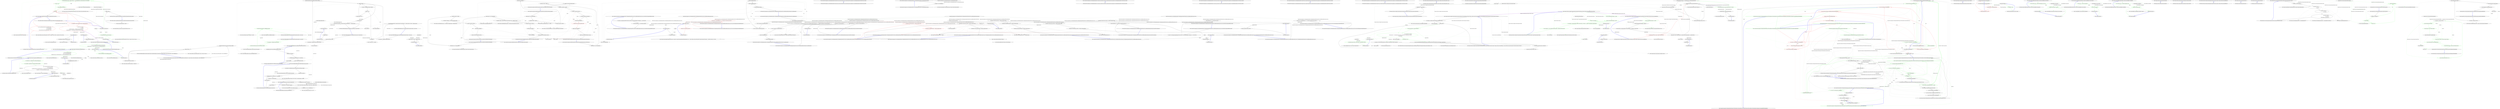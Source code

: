 digraph  {
m1_32 [cluster="System.Collections.Generic.IEnumerable<TSource>.Contains<TSource>(TSource)", file="CompiledModuleLoaderPlugin.cs", label="Entry System.Collections.Generic.IEnumerable<TSource>.Contains<TSource>(TSource)", span="0-0"];
m1_45 [cluster="System.IO.Path.GetFullPath(string)", file="CompiledModuleLoaderPlugin.cs", label="Entry System.IO.Path.GetFullPath(string)", span="0-0"];
m1_23 [cluster="Ninject.Modules.ModuleLoader.GetFilesMatchingPattern(string)", file="CompiledModuleLoaderPlugin.cs", label="Entry Ninject.Modules.ModuleLoader.GetFilesMatchingPattern(string)", span="84-84"];
m1_33 [cluster="Ninject.Modules.ModuleLoader.GetFilesMatchingPattern(string)", color=green, community=0, file="CompiledModuleLoaderPlugin.cs", label="0: return NormalizePaths(Path.GetDirectoryName(pattern))\r\n                    .SelectMany(path => Directory.GetFiles(path, Path.GetFileName(pattern)));", span="86-87"];
m1_34 [cluster="Ninject.Modules.ModuleLoader.GetFilesMatchingPattern(string)", file="CompiledModuleLoaderPlugin.cs", label="Exit Ninject.Modules.ModuleLoader.GetFilesMatchingPattern(string)", span="84-84"];
m1_41 [cluster="System.IO.Directory.GetFiles(string, string)", file="CompiledModuleLoaderPlugin.cs", label="Entry System.IO.Directory.GetFiles(string, string)", span="0-0"];
m1_16 [cluster="System.Collections.Generic.IEnumerable<TSource>.GroupBy<TSource, TKey>(System.Func<TSource, TKey>)", file="CompiledModuleLoaderPlugin.cs", label="Entry System.Collections.Generic.IEnumerable<TSource>.GroupBy<TSource, TKey>(System.Func<TSource, TKey>)", span="0-0"];
m1_40 [cluster="System.IO.Path.GetFileName(string)", file="CompiledModuleLoaderPlugin.cs", label="Entry System.IO.Path.GetFileName(string)", span="0-0"];
m1_11 [cluster="Ninject.Modules.ModuleLoader.LoadModules(System.Collections.Generic.IEnumerable<string>)", color=green, community=0, file="CompiledModuleLoaderPlugin.cs", label="0: plugin != null", span="68-68"];
m1_0 [cluster="Ninject.Modules.CompiledModuleLoaderPlugin.CompiledModuleLoaderPlugin(Ninject.IKernel)", file="CompiledModuleLoaderPlugin.cs", label="Entry Ninject.Modules.CompiledModuleLoaderPlugin.CompiledModuleLoaderPlugin(Ninject.IKernel)", span="52-52"];
m1_2 [cluster="Ninject.Modules.CompiledModuleLoaderPlugin.CompiledModuleLoaderPlugin(Ninject.IKernel)", file="CompiledModuleLoaderPlugin.cs", label="Kernel = kernel", span="55-55"];
m1_1 [cluster="Ninject.Modules.CompiledModuleLoaderPlugin.CompiledModuleLoaderPlugin(Ninject.IKernel)", file="CompiledModuleLoaderPlugin.cs", label="Ensure.ArgumentNotNull(kernel, ''kernel'')", span="54-54"];
m1_3 [cluster="Ninject.Modules.CompiledModuleLoaderPlugin.CompiledModuleLoaderPlugin(Ninject.IKernel)", file="CompiledModuleLoaderPlugin.cs", label="Exit Ninject.Modules.CompiledModuleLoaderPlugin.CompiledModuleLoaderPlugin(Ninject.IKernel)", span="52-52"];
m1_35 [cluster="System.IO.Path.GetDirectoryName(string)", file="CompiledModuleLoaderPlugin.cs", label="Entry System.IO.Path.GetDirectoryName(string)", span="0-0"];
m1_36 [cluster="Ninject.Modules.ModuleLoader.NormalizePaths(string)", file="CompiledModuleLoaderPlugin.cs", label="Entry Ninject.Modules.ModuleLoader.NormalizePaths(string)", span="90-90"];
m1_42 [cluster="Ninject.Modules.ModuleLoader.NormalizePaths(string)", color=green, community=0, file="CompiledModuleLoaderPlugin.cs", label="1: return Path.IsPathRooted(path)\r\n                        ? new[] { Path.GetFullPath(path) }\r\n                        : GetBaseDirectories().Select(baseDirectory => Path.Combine(baseDirectory, path));", span="92-94"];
m1_43 [cluster="Ninject.Modules.ModuleLoader.NormalizePaths(string)", file="CompiledModuleLoaderPlugin.cs", label="Exit Ninject.Modules.ModuleLoader.NormalizePaths(string)", span="90-90"];
m1_27 [cluster="System.IO.Path.GetExtension(string)", file="CompiledModuleLoaderPlugin.cs", label="Entry System.IO.Path.GetExtension(string)", span="0-0"];
m1_12 [cluster="Ninject.Modules.ModuleLoader.LoadModules(System.Collections.Generic.IEnumerable<string>)", color=green, community=0, file="CompiledModuleLoaderPlugin.cs", label="0: plugin.LoadModules(fileGroup)", span="72-72"];
m1_5 [cluster="Ninject.Modules.ModuleLoader.LoadModules(System.Collections.Generic.IEnumerable<string>)", file="CompiledModuleLoaderPlugin.cs", label="Entry Ninject.Modules.ModuleLoader.LoadModules(System.Collections.Generic.IEnumerable<string>)", span="51-51"];
m1_6 [cluster="Ninject.Modules.ModuleLoader.LoadModules(System.Collections.Generic.IEnumerable<string>)", color=red, community=0, file="CompiledModuleLoaderPlugin.cs", label="0: var plugins = Kernel.Components.GetAll<IModuleLoaderPlugin>()", span="53-53"];
m1_7 [cluster="Ninject.Modules.ModuleLoader.LoadModules(System.Collections.Generic.IEnumerable<string>)", color=red, community=0, file="CompiledModuleLoaderPlugin.cs", label="0: var fileGroups = patterns\r\n#if !WINRT\r\n                .SelectMany(pattern => GetFilesMatchingPattern(pattern))\r\n                .GroupBy(filename => Path.GetExtension(filename).ToLowerInvariant())", span="55-58"];
m1_8 [cluster="Ninject.Modules.ModuleLoader.LoadModules(System.Collections.Generic.IEnumerable<string>)", color=red, community=0, file="CompiledModuleLoaderPlugin.cs", label="0: fileGroups", span="63-63"];
m1_9 [cluster="Ninject.Modules.ModuleLoader.LoadModules(System.Collections.Generic.IEnumerable<string>)", file="CompiledModuleLoaderPlugin.cs", label="string extension = fileGroup.Key", span="65-65"];
m1_17 [cluster="System.Type.GetConstructor(System.Type[])", file="CompiledModuleLoaderPlugin.cs", label="Entry System.Type.GetConstructor(System.Type[])", span="0-0"];
m1_4 [cluster="Ninject.Infrastructure.Ensure.ArgumentNotNull(object, string)", file="CompiledModuleLoaderPlugin.cs", label="Entry Ninject.Infrastructure.Ensure.ArgumentNotNull(object, string)", span="24-24"];
m1_10 [cluster="Ninject.Modules.ModuleLoader.LoadModules(System.Collections.Generic.IEnumerable<string>)", color=green, community=0, file="CompiledModuleLoaderPlugin.cs", label="1: IModuleLoaderPlugin plugin = plugins.Where(p => p.SupportedExtensions.Contains(extension)).FirstOrDefault()", span="66-66"];
m1_46 [cluster="Ninject.Modules.ModuleLoader.GetBaseDirectories()", file="CompiledModuleLoaderPlugin.cs", label="Entry Ninject.Modules.ModuleLoader.GetBaseDirectories()", span="97-97"];
m1_52 [cluster="Ninject.Modules.ModuleLoader.GetBaseDirectories()", color=green, community=0, file="CompiledModuleLoaderPlugin.cs", label="1: var baseDirectory = AppDomain.CurrentDomain.BaseDirectory", span="99-99"];
m1_53 [cluster="Ninject.Modules.ModuleLoader.GetBaseDirectories()", color=green, community=0, file="CompiledModuleLoaderPlugin.cs", label="0: var searchPath = AppDomain.CurrentDomain.RelativeSearchPath", span="100-100"];
m1_54 [cluster="Ninject.Modules.ModuleLoader.GetBaseDirectories()", file="CompiledModuleLoaderPlugin.cs", label="return String.IsNullOrEmpty(searchPath) \r\n                ? new[] {baseDirectory} \r\n                : searchPath.Split(new[] {Path.PathSeparator}, StringSplitOptions.RemoveEmptyEntries)\r\n                    .Select(path => Path.Combine(baseDirectory, path));", span="102-105"];
m1_55 [cluster="Ninject.Modules.ModuleLoader.GetBaseDirectories()", file="CompiledModuleLoaderPlugin.cs", label="Exit Ninject.Modules.ModuleLoader.GetBaseDirectories()", span="97-97"];
m1_15 [cluster="Ninject.Modules.CompiledModuleLoaderPlugin.IsLoadableModule(System.Type)", file="CompiledModuleLoaderPlugin.cs", label="Exit Ninject.Modules.CompiledModuleLoaderPlugin.IsLoadableModule(System.Type)", span="71-71"];
m1_14 [cluster="Ninject.Modules.CompiledModuleLoaderPlugin.IsLoadableModule(System.Type)", color=red, community=1, file="CompiledModuleLoaderPlugin.cs", label="0: return typeof(INinjectModule).IsAssignableFrom(type)\r\n				&& !type.IsAbstract\r\n				&& !type.IsInterface\r\n				&& type.GetConstructor(Type.EmptyTypes) != null;", span="73-76"];
m1_13 [cluster="Ninject.Modules.CompiledModuleLoaderPlugin.IsLoadableModule(System.Type)", file="CompiledModuleLoaderPlugin.cs", label="Entry Ninject.Modules.CompiledModuleLoaderPlugin.IsLoadableModule(System.Type)", span="71-71"];
m1_56 [cluster="string.IsNullOrEmpty(string)", file="CompiledModuleLoaderPlugin.cs", label="Entry string.IsNullOrEmpty(string)", span="0-0"];
m1_57 [cluster="string.Split(char[], System.StringSplitOptions)", file="CompiledModuleLoaderPlugin.cs", label="Entry string.Split(char[], System.StringSplitOptions)", span="0-0"];
m1_24 [cluster="lambda expression", file="CompiledModuleLoaderPlugin.cs", label="Entry lambda expression", span="58-58"];
m1_29 [cluster="lambda expression", file="CompiledModuleLoaderPlugin.cs", label="Entry lambda expression", span="66-66"];
m1_30 [cluster="lambda expression", color=green, community=0, file="CompiledModuleLoaderPlugin.cs", label="0: p.SupportedExtensions.Contains(extension)", span="66-66"];
m1_31 [cluster="lambda expression", file="CompiledModuleLoaderPlugin.cs", label="Exit lambda expression", span="66-66"];
m1_37 [cluster="lambda expression", file="CompiledModuleLoaderPlugin.cs", label="Entry lambda expression", span="87-87"];
m1_38 [cluster="lambda expression", color=green, community=0, file="CompiledModuleLoaderPlugin.cs", label="0: Directory.GetFiles(path, Path.GetFileName(pattern))", span="87-87"];
m1_39 [cluster="lambda expression", file="CompiledModuleLoaderPlugin.cs", label="Exit lambda expression", span="87-87"];
m1_48 [cluster="lambda expression", file="CompiledModuleLoaderPlugin.cs", label="Entry lambda expression", span="94-94"];
m1_59 [cluster="lambda expression", file="CompiledModuleLoaderPlugin.cs", label="Path.Combine(baseDirectory, path)", span="105-105"];
m1_21 [cluster="lambda expression", file="CompiledModuleLoaderPlugin.cs", label="GetFilesMatchingPattern(pattern)", span="57-57"];
m1_49 [cluster="lambda expression", file="CompiledModuleLoaderPlugin.cs", label="Path.Combine(baseDirectory, path)", span="94-94"];
m1_50 [cluster="lambda expression", file="CompiledModuleLoaderPlugin.cs", label="Exit lambda expression", span="94-94"];
m1_58 [cluster="lambda expression", file="CompiledModuleLoaderPlugin.cs", label="Entry lambda expression", span="105-105"];
m1_60 [cluster="lambda expression", file="CompiledModuleLoaderPlugin.cs", label="Exit lambda expression", span="105-105"];
m1_20 [cluster="lambda expression", file="CompiledModuleLoaderPlugin.cs", label="Entry lambda expression", span="57-57"];
m1_22 [cluster="lambda expression", file="CompiledModuleLoaderPlugin.cs", label="Exit lambda expression", span="57-57"];
m1_25 [cluster="lambda expression", file="CompiledModuleLoaderPlugin.cs", label="Path.GetExtension(filename).ToLowerInvariant()", span="58-58"];
m1_26 [cluster="lambda expression", file="CompiledModuleLoaderPlugin.cs", label="Exit lambda expression", span="58-58"];
m1_28 [cluster="string.ToLowerInvariant()", file="CompiledModuleLoaderPlugin.cs", label="Entry string.ToLowerInvariant()", span="0-0"];
m1_18 [cluster="Unk.FirstOrDefault", file="CompiledModuleLoaderPlugin.cs", label="Ninject.Modules.CompiledModuleLoaderPlugin", span=""];
m1_44 [cluster="System.IO.Path.IsPathRooted(string)", file="CompiledModuleLoaderPlugin.cs", label="Entry System.IO.Path.IsPathRooted(string)", span="0-0"];
m1_47 [cluster="Unk.Select", file="CompiledModuleLoaderPlugin.cs", label="Entry Unk.Select", span=""];
m1_51 [cluster="System.IO.Path.Combine(string, string)", file="CompiledModuleLoaderPlugin.cs", label="Entry System.IO.Path.Combine(string, string)", span="0-0"];
m1_19 [cluster="Ninject.Modules.IModuleLoaderPlugin.LoadModules(System.Collections.Generic.IEnumerable<string>)", file="CompiledModuleLoaderPlugin.cs", label="Entry Ninject.Modules.IModuleLoaderPlugin.LoadModules(System.Collections.Generic.IEnumerable<string>)", span="37-37"];
m1_62 [file="CompiledModuleLoaderPlugin.cs", label=extension, span=""];
m1_63 [file="CompiledModuleLoaderPlugin.cs", label=string, span=""];
m1_61 [file="CompiledModuleLoaderPlugin.cs", label="Ninject.Modules.ModuleLoader", span=""];
m1_65 [file="CompiledModuleLoaderPlugin.cs", label=baseDirectory, span=""];
m1_64 [file="CompiledModuleLoaderPlugin.cs", label=string, span=""];
m2_8 [cluster="System.Collections.Generic.ICollection<T>.Add(T)", file="ExtensionsForAssembly.cs", label="Entry System.Collections.Generic.ICollection<T>.Add(T)", span="0-0"];
m2_66 [cluster="System.Collections.Generic.List<T>.List()", file="ExtensionsForAssembly.cs", label="Entry System.Collections.Generic.List<T>.List()", span="0-0"];
m2_30 [cluster="object.GetType()", file="ExtensionsForAssembly.cs", label="Entry object.GetType()", span="0-0"];
m2_36 [cluster="Ninject.GlobalKernelRegistration.RemoveKernels(Ninject.GlobalKernelRegistration.Registration, System.Collections.Generic.IEnumerable<System.WeakReference>)", file="ExtensionsForAssembly.cs", label="Entry Ninject.GlobalKernelRegistration.RemoveKernels(Ninject.GlobalKernelRegistration.Registration, System.Collections.Generic.IEnumerable<System.WeakReference>)", span="93-93"];
m2_37 [cluster="Ninject.GlobalKernelRegistration.RemoveKernels(Ninject.GlobalKernelRegistration.Registration, System.Collections.Generic.IEnumerable<System.WeakReference>)", file="ExtensionsForAssembly.cs", label="registration.KernelLock.AcquireWriterLock(Timeout.Infinite)", span="95-95"];
m2_38 [cluster="Ninject.GlobalKernelRegistration.RemoveKernels(Ninject.GlobalKernelRegistration.Registration, System.Collections.Generic.IEnumerable<System.WeakReference>)", file="ExtensionsForAssembly.cs", label="references.ToArray()", span="98-98"];
m2_39 [cluster="Ninject.GlobalKernelRegistration.RemoveKernels(Ninject.GlobalKernelRegistration.Registration, System.Collections.Generic.IEnumerable<System.WeakReference>)", file="ExtensionsForAssembly.cs", label="registration.Kernels.Remove(reference)", span="100-100"];
m2_40 [cluster="Ninject.GlobalKernelRegistration.RemoveKernels(Ninject.GlobalKernelRegistration.Registration, System.Collections.Generic.IEnumerable<System.WeakReference>)", file="ExtensionsForAssembly.cs", label="Exit Ninject.GlobalKernelRegistration.RemoveKernels(Ninject.GlobalKernelRegistration.Registration, System.Collections.Generic.IEnumerable<System.WeakReference>)", span="93-93"];
m2_0 [cluster="Ninject.GlobalKernelRegistration.RegisterKernelForType(Ninject.IKernel, System.Type)", file="ExtensionsForAssembly.cs", label="Entry Ninject.GlobalKernelRegistration.RegisterKernelForType(Ninject.IKernel, System.Type)", span="37-37"];
m2_1 [cluster="Ninject.GlobalKernelRegistration.RegisterKernelForType(Ninject.IKernel, System.Type)", color=green, community=0, file="ExtensionsForAssembly.cs", label="1: var registration = GetRegistrationForType(type)", span="39-39"];
m2_2 [cluster="Ninject.GlobalKernelRegistration.RegisterKernelForType(Ninject.IKernel, System.Type)", color=green, community=0, file="ExtensionsForAssembly.cs", label="1: registration.KernelLock.AcquireWriterLock(Timeout.Infinite)", span="40-40"];
m2_3 [cluster="Ninject.GlobalKernelRegistration.RegisterKernelForType(Ninject.IKernel, System.Type)", color=green, community=0, file="ExtensionsForAssembly.cs", label="0: registration.Kernels.Add(new WeakReference(kernel))", span="43-43"];
m2_4 [cluster="Ninject.GlobalKernelRegistration.RegisterKernelForType(Ninject.IKernel, System.Type)", file="ExtensionsForAssembly.cs", label="Exit Ninject.GlobalKernelRegistration.RegisterKernelForType(Ninject.IKernel, System.Type)", span="37-37"];
m2_50 [cluster="Ninject.GlobalKernelRegistration.CreateNewRegistration(System.Type)", file="ExtensionsForAssembly.cs", label="Entry Ninject.GlobalKernelRegistration.CreateNewRegistration(System.Type)", span="128-128"];
m2_53 [cluster="Ninject.GlobalKernelRegistration.CreateNewRegistration(System.Type)", file="ExtensionsForAssembly.cs", label="kernelRegistrations.TryGetValue(type, out registration)", span="134-134"];
m2_51 [cluster="Ninject.GlobalKernelRegistration.CreateNewRegistration(System.Type)", file="ExtensionsForAssembly.cs", label="var lockCookie = kernelRegistrationsLock.UpgradeToWriterLock(Timeout.Infinite)", span="130-130"];
m2_56 [cluster="Ninject.GlobalKernelRegistration.CreateNewRegistration(System.Type)", file="ExtensionsForAssembly.cs", label="kernelRegistrations.Add(type, registration)", span="140-140"];
m2_52 [cluster="Ninject.GlobalKernelRegistration.CreateNewRegistration(System.Type)", file="ExtensionsForAssembly.cs", label="Registration registration", span="133-133"];
m2_54 [cluster="Ninject.GlobalKernelRegistration.CreateNewRegistration(System.Type)", file="ExtensionsForAssembly.cs", label="return registration;", span="136-136"];
m2_55 [cluster="Ninject.GlobalKernelRegistration.CreateNewRegistration(System.Type)", file="ExtensionsForAssembly.cs", label="registration = new Registration()", span="139-139"];
m2_57 [cluster="Ninject.GlobalKernelRegistration.CreateNewRegistration(System.Type)", file="ExtensionsForAssembly.cs", label="return registration;", span="141-141"];
m2_58 [cluster="Ninject.GlobalKernelRegistration.CreateNewRegistration(System.Type)", file="ExtensionsForAssembly.cs", label="Exit Ninject.GlobalKernelRegistration.CreateNewRegistration(System.Type)", span="128-128"];
m2_31 [cluster="System.Threading.ReaderWriterLock.AcquireReaderLock(int)", file="ExtensionsForAssembly.cs", label="Entry System.Threading.ReaderWriterLock.AcquireReaderLock(int)", span="0-0"];
m2_9 [cluster="Ninject.GlobalKernelRegistration.UnregisterKernelForType(Ninject.IKernel, System.Type)", file="ExtensionsForAssembly.cs", label="Entry Ninject.GlobalKernelRegistration.UnregisterKernelForType(Ninject.IKernel, System.Type)", span="51-51"];
m2_10 [cluster="Ninject.GlobalKernelRegistration.UnregisterKernelForType(Ninject.IKernel, System.Type)", file="ExtensionsForAssembly.cs", label="var registration = GetRegistrationForType(type)", span="53-53"];
m2_11 [cluster="Ninject.GlobalKernelRegistration.UnregisterKernelForType(Ninject.IKernel, System.Type)", file="ExtensionsForAssembly.cs", label="RemoveKernels(registration, registration.Kernels.Where(reference => reference.Target == kernel || !reference.IsAlive))", span="54-54"];
m2_12 [cluster="Ninject.GlobalKernelRegistration.UnregisterKernelForType(Ninject.IKernel, System.Type)", file="ExtensionsForAssembly.cs", label="Exit Ninject.GlobalKernelRegistration.UnregisterKernelForType(Ninject.IKernel, System.Type)", span="51-51"];
m2_59 [cluster="System.Threading.ReaderWriterLock.UpgradeToWriterLock(int)", file="ExtensionsForAssembly.cs", label="Entry System.Threading.ReaderWriterLock.UpgradeToWriterLock(int)", span="0-0"];
m2_32 [cluster="System.Action<T>.Invoke(T)", file="ExtensionsForAssembly.cs", label="Entry System.Action<T>.Invoke(T)", span="0-0"];
m2_13 [cluster="Unk.Where", file="ExtensionsForAssembly.cs", label="Entry Unk.Where", span=""];
m2_60 [cluster="Ninject.GlobalKernelRegistration.Registration.Registration()", file="ExtensionsForAssembly.cs", label="Entry Ninject.GlobalKernelRegistration.Registration.Registration()", span="151-151"];
m2_62 [cluster="Ninject.GlobalKernelRegistration.Registration.Registration()", file="ExtensionsForAssembly.cs", label="this.KernelLock = new ReaderWriterLock()", span="153-153"];
m2_63 [cluster="Ninject.GlobalKernelRegistration.Registration.Registration()", file="ExtensionsForAssembly.cs", label="this.Kernels = new List<WeakReference>()", span="154-154"];
m2_64 [cluster="Ninject.GlobalKernelRegistration.Registration.Registration()", file="ExtensionsForAssembly.cs", label="Exit Ninject.GlobalKernelRegistration.Registration.Registration()", span="151-151"];
m2_14 [cluster="Unk.RemoveKernels", file="ExtensionsForAssembly.cs", label="Entry Unk.RemoveKernels", span=""];
m2_5 [cluster="Ninject.GlobalKernelRegistration.GetRegistrationForType(System.Type)", file="ExtensionsForAssembly.cs", label="Entry Ninject.GlobalKernelRegistration.GetRegistrationForType(System.Type)", span="109-109"];
m2_43 [cluster="Ninject.GlobalKernelRegistration.GetRegistrationForType(System.Type)", file="ExtensionsForAssembly.cs", label="kernelRegistrationsLock.AcquireReaderLock(Timeout.Infinite)", span="111-111"];
m2_45 [cluster="Ninject.GlobalKernelRegistration.GetRegistrationForType(System.Type)", file="ExtensionsForAssembly.cs", label="kernelRegistrations.TryGetValue(type, out registration)", span="115-115"];
m2_47 [cluster="Ninject.GlobalKernelRegistration.GetRegistrationForType(System.Type)", file="ExtensionsForAssembly.cs", label="return CreateNewRegistration(type);", span="120-120"];
m2_46 [cluster="Ninject.GlobalKernelRegistration.GetRegistrationForType(System.Type)", file="ExtensionsForAssembly.cs", label="return registration;", span="117-117"];
m2_44 [cluster="Ninject.GlobalKernelRegistration.GetRegistrationForType(System.Type)", file="ExtensionsForAssembly.cs", label="Registration registration", span="114-114"];
m2_48 [cluster="Ninject.GlobalKernelRegistration.GetRegistrationForType(System.Type)", file="ExtensionsForAssembly.cs", label="Exit Ninject.GlobalKernelRegistration.GetRegistrationForType(System.Type)", span="109-109"];
m2_33 [cluster="lambda expression", file="ExtensionsForAssembly.cs", label="Entry lambda expression", span="89-89"];
m2_16 [cluster="lambda expression", file="ExtensionsForAssembly.cs", label="reference.Target == kernel || !reference.IsAlive", span="54-54"];
m2_15 [cluster="lambda expression", file="ExtensionsForAssembly.cs", label="Entry lambda expression", span="54-54"];
m2_17 [cluster="lambda expression", file="ExtensionsForAssembly.cs", label="Exit lambda expression", span="54-54"];
m2_34 [cluster="lambda expression", file="ExtensionsForAssembly.cs", label="!reference.IsAlive", span="89-89"];
m2_35 [cluster="lambda expression", file="ExtensionsForAssembly.cs", label="Exit lambda expression", span="89-89"];
m2_49 [cluster="System.Collections.Generic.IDictionary<TKey, TValue>.TryGetValue(TKey, out TValue)", file="ExtensionsForAssembly.cs", label="Entry System.Collections.Generic.IDictionary<TKey, TValue>.TryGetValue(TKey, out TValue)", span="0-0"];
m2_42 [cluster="System.Collections.Generic.ICollection<T>.Remove(T)", file="ExtensionsForAssembly.cs", label="Entry System.Collections.Generic.ICollection<T>.Remove(T)", span="0-0"];
m2_7 [cluster="System.WeakReference.WeakReference(object)", file="ExtensionsForAssembly.cs", label="Entry System.WeakReference.WeakReference(object)", span="0-0"];
m2_65 [cluster="System.Threading.ReaderWriterLock.ReaderWriterLock()", file="ExtensionsForAssembly.cs", label="Entry System.Threading.ReaderWriterLock.ReaderWriterLock()", span="0-0"];
m2_18 [cluster="Ninject.GlobalKernelRegistration.MapKernels(System.Action<Ninject.IKernel>)", file="ExtensionsForAssembly.cs", label="Entry Ninject.GlobalKernelRegistration.MapKernels(System.Action<Ninject.IKernel>)", span="61-61"];
m2_20 [cluster="Ninject.GlobalKernelRegistration.MapKernels(System.Action<Ninject.IKernel>)", file="ExtensionsForAssembly.cs", label="var registration = GetRegistrationForType(this.GetType())", span="64-64"];
m2_19 [cluster="Ninject.GlobalKernelRegistration.MapKernels(System.Action<Ninject.IKernel>)", file="ExtensionsForAssembly.cs", label="bool requiresCleanup = false", span="63-63"];
m2_21 [cluster="Ninject.GlobalKernelRegistration.MapKernels(System.Action<Ninject.IKernel>)", file="ExtensionsForAssembly.cs", label="registration.KernelLock.AcquireReaderLock(Timeout.Infinite)", span="65-65"];
m2_22 [cluster="Ninject.GlobalKernelRegistration.MapKernels(System.Action<Ninject.IKernel>)", file="ExtensionsForAssembly.cs", label="registration.Kernels", span="69-69"];
m2_28 [cluster="Ninject.GlobalKernelRegistration.MapKernels(System.Action<Ninject.IKernel>)", file="ExtensionsForAssembly.cs", label="RemoveKernels(registration, registration.Kernels.Where(reference => !reference.IsAlive))", span="89-89"];
m2_27 [cluster="Ninject.GlobalKernelRegistration.MapKernels(System.Action<Ninject.IKernel>)", file="ExtensionsForAssembly.cs", label=requiresCleanup, span="87-87"];
m2_25 [cluster="Ninject.GlobalKernelRegistration.MapKernels(System.Action<Ninject.IKernel>)", file="ExtensionsForAssembly.cs", label="action(kernel)", span="74-74"];
m2_26 [cluster="Ninject.GlobalKernelRegistration.MapKernels(System.Action<Ninject.IKernel>)", file="ExtensionsForAssembly.cs", label="requiresCleanup = true", span="78-78"];
m2_23 [cluster="Ninject.GlobalKernelRegistration.MapKernels(System.Action<Ninject.IKernel>)", file="ExtensionsForAssembly.cs", label="var kernel = weakReference.Target as IKernel", span="71-71"];
m2_24 [cluster="Ninject.GlobalKernelRegistration.MapKernels(System.Action<Ninject.IKernel>)", file="ExtensionsForAssembly.cs", label="kernel != null", span="72-72"];
m2_29 [cluster="Ninject.GlobalKernelRegistration.MapKernels(System.Action<Ninject.IKernel>)", file="ExtensionsForAssembly.cs", label="Exit Ninject.GlobalKernelRegistration.MapKernels(System.Action<Ninject.IKernel>)", span="61-61"];
m2_61 [cluster="System.Collections.Generic.IDictionary<TKey, TValue>.Add(TKey, TValue)", file="ExtensionsForAssembly.cs", label="Entry System.Collections.Generic.IDictionary<TKey, TValue>.Add(TKey, TValue)", span="0-0"];
m2_41 [cluster="System.Collections.Generic.IEnumerable<TSource>.ToArray<TSource>()", file="ExtensionsForAssembly.cs", label="Entry System.Collections.Generic.IEnumerable<TSource>.ToArray<TSource>()", span="0-0"];
m2_6 [cluster="System.Threading.ReaderWriterLock.AcquireWriterLock(int)", file="ExtensionsForAssembly.cs", label="Entry System.Threading.ReaderWriterLock.AcquireWriterLock(int)", span="0-0"];
m2_68 [file="ExtensionsForAssembly.cs", label="Ninject.GlobalKernelRegistration", span=""];
m2_67 [file="ExtensionsForAssembly.cs", label="Ninject.IKernel", span=""];
m2_69 [file="ExtensionsForAssembly.cs", label="Ninject.GlobalKernelRegistration.Registration", span=""];
m4_9 [cluster="Ninject.Syntax.IBindingToSyntax<T1>.ToSelf()", file="IKernel.cs", label="Entry Ninject.Syntax.IBindingToSyntax<T1>.ToSelf()", span="41-41"];
m4_14 [cluster="Ninject.Tests.Integration.DefaultParameterTests.SpecificValueShouldBeUsedWhenMapped()", file="IKernel.cs", label="Entry Ninject.Tests.Integration.DefaultParameterTests.SpecificValueShouldBeUsedWhenMapped()", span="23-23"];
m4_15 [cluster="Ninject.Tests.Integration.DefaultParameterTests.SpecificValueShouldBeUsedWhenMapped()", file="IKernel.cs", label="IKernel kernel = new StandardKernel()", span="25-25"];
m4_16 [cluster="Ninject.Tests.Integration.DefaultParameterTests.SpecificValueShouldBeUsedWhenMapped()", file="IKernel.cs", label="kernel.Bind<Shield>().ToSelf()", span="27-27"];
m4_17 [cluster="Ninject.Tests.Integration.DefaultParameterTests.SpecificValueShouldBeUsedWhenMapped()", file="IKernel.cs", label="kernel.Bind<ShieldColor>().ToConstant(ShieldColor.Blue)", span="28-28"];
m4_18 [cluster="Ninject.Tests.Integration.DefaultParameterTests.SpecificValueShouldBeUsedWhenMapped()", file="IKernel.cs", label="var shield = kernel.Get<Shield>()", span="30-30"];
m4_19 [cluster="Ninject.Tests.Integration.DefaultParameterTests.SpecificValueShouldBeUsedWhenMapped()", file="IKernel.cs", label="shield.Should().NotBeNull()", span="31-31"];
m4_20 [cluster="Ninject.Tests.Integration.DefaultParameterTests.SpecificValueShouldBeUsedWhenMapped()", file="IKernel.cs", label="shield.Color.Should().Be(ShieldColor.Blue)", span="32-32"];
m4_21 [cluster="Ninject.Tests.Integration.DefaultParameterTests.SpecificValueShouldBeUsedWhenMapped()", file="IKernel.cs", label="Exit Ninject.Tests.Integration.DefaultParameterTests.SpecificValueShouldBeUsedWhenMapped()", span="23-23"];
m4_8 [cluster="Ninject.Syntax.IBindingRoot.Bind<T>()", file="IKernel.cs", label="Entry Ninject.Syntax.IBindingRoot.Bind<T>()", span="38-38"];
m4_22 [cluster="Ninject.Syntax.IBindingToSyntax<T1>.ToConstant<TImplementation>(TImplementation)", file="IKernel.cs", label="Entry Ninject.Syntax.IBindingToSyntax<T1>.ToConstant<TImplementation>(TImplementation)", span="107-107"];
m4_23 [cluster="Ninject.Tests.Integration.DefaultParameterTests.SpecificValueShouldBeUsedWhenSupplied()", file="IKernel.cs", label="Entry Ninject.Tests.Integration.DefaultParameterTests.SpecificValueShouldBeUsedWhenSupplied()", span="37-37"];
m4_24 [cluster="Ninject.Tests.Integration.DefaultParameterTests.SpecificValueShouldBeUsedWhenSupplied()", file="IKernel.cs", label="IKernel kernel = new StandardKernel()", span="39-39"];
m4_25 [cluster="Ninject.Tests.Integration.DefaultParameterTests.SpecificValueShouldBeUsedWhenSupplied()", file="IKernel.cs", label="kernel.Bind<Shield>().ToSelf().WithConstructorArgument(''color'', ShieldColor.Orange)", span="41-41"];
m4_26 [cluster="Ninject.Tests.Integration.DefaultParameterTests.SpecificValueShouldBeUsedWhenSupplied()", file="IKernel.cs", label="var shield = kernel.Get<Shield>()", span="43-43"];
m4_27 [cluster="Ninject.Tests.Integration.DefaultParameterTests.SpecificValueShouldBeUsedWhenSupplied()", file="IKernel.cs", label="shield.Should().NotBeNull()", span="44-44"];
m4_28 [cluster="Ninject.Tests.Integration.DefaultParameterTests.SpecificValueShouldBeUsedWhenSupplied()", file="IKernel.cs", label="shield.Color.Should().Be(ShieldColor.Orange)", span="45-45"];
m4_29 [cluster="Ninject.Tests.Integration.DefaultParameterTests.SpecificValueShouldBeUsedWhenSupplied()", file="IKernel.cs", label="Exit Ninject.Tests.Integration.DefaultParameterTests.SpecificValueShouldBeUsedWhenSupplied()", span="37-37"];
m4_31 [cluster="Ninject.Tests.Integration.DefaultParameterTests.DefaultValuesShouldNotInflunceInjectionsToOtherTypes()", file="IKernel.cs", label="Entry Ninject.Tests.Integration.DefaultParameterTests.DefaultValuesShouldNotInflunceInjectionsToOtherTypes()", span="50-50"];
m4_32 [cluster="Ninject.Tests.Integration.DefaultParameterTests.DefaultValuesShouldNotInflunceInjectionsToOtherTypes()", file="IKernel.cs", label="IKernel kernel = new StandardKernel()", span="52-52"];
m4_33 [cluster="Ninject.Tests.Integration.DefaultParameterTests.DefaultValuesShouldNotInflunceInjectionsToOtherTypes()", file="IKernel.cs", label="kernel.Bind<Shield>().ToSelf()", span="54-54"];
m4_34 [cluster="Ninject.Tests.Integration.DefaultParameterTests.DefaultValuesShouldNotInflunceInjectionsToOtherTypes()", file="IKernel.cs", label="kernel.Bind<KiteShield>().ToSelf()", span="55-55"];
m4_35 [cluster="Ninject.Tests.Integration.DefaultParameterTests.DefaultValuesShouldNotInflunceInjectionsToOtherTypes()", file="IKernel.cs", label="var shield1 = kernel.Get<Shield>()", span="57-57"];
m4_36 [cluster="Ninject.Tests.Integration.DefaultParameterTests.DefaultValuesShouldNotInflunceInjectionsToOtherTypes()", file="IKernel.cs", label="var shield2 = kernel.Get<KiteShield>()", span="58-58"];
m4_37 [cluster="Ninject.Tests.Integration.DefaultParameterTests.DefaultValuesShouldNotInflunceInjectionsToOtherTypes()", file="IKernel.cs", label="shield1.Should().NotBeNull()", span="60-60"];
m4_38 [cluster="Ninject.Tests.Integration.DefaultParameterTests.DefaultValuesShouldNotInflunceInjectionsToOtherTypes()", color=red, community=0, file="IKernel.cs", label="0: shield1.Color.Should().Be(ShieldColor.Red)", span="61-61"];
m4_39 [cluster="Ninject.Tests.Integration.DefaultParameterTests.DefaultValuesShouldNotInflunceInjectionsToOtherTypes()", file="IKernel.cs", label="shield2.Should().NotBeNull()", span="63-63"];
m4_40 [cluster="Ninject.Tests.Integration.DefaultParameterTests.DefaultValuesShouldNotInflunceInjectionsToOtherTypes()", file="IKernel.cs", label="shield2.Color.Should().Be(ShieldColor.Orange)", span="64-64"];
m4_41 [cluster="Ninject.Tests.Integration.DefaultParameterTests.DefaultValuesShouldNotInflunceInjectionsToOtherTypes()", file="IKernel.cs", label="Exit Ninject.Tests.Integration.DefaultParameterTests.DefaultValuesShouldNotInflunceInjectionsToOtherTypes()", span="50-50"];
m4_13 [cluster="Unk.Be", file="IKernel.cs", label="Entry Unk.Be", span=""];
m4_30 [cluster="Ninject.Syntax.IBindingWithSyntax<T>.WithConstructorArgument(string, object)", file="IKernel.cs", label="Entry Ninject.Syntax.IBindingWithSyntax<T>.WithConstructorArgument(string, object)", span="43-43"];
m4_7 [cluster="Ninject.StandardKernel.StandardKernel(params Ninject.Modules.INinjectModule[])", file="IKernel.cs", label="Entry Ninject.StandardKernel.StandardKernel(params Ninject.Modules.INinjectModule[])", span="45-45"];
m4_10 [cluster="Ninject.Syntax.IResolutionRoot.Get<T>(params Ninject.Parameters.IParameter[])", file="IKernel.cs", label="Entry Ninject.Syntax.IResolutionRoot.Get<T>(params Ninject.Parameters.IParameter[])", span="34-34"];
m4_12 [cluster="Unk.NotBeNull", file="IKernel.cs", label="Entry Unk.NotBeNull", span=""];
m4_0 [cluster="Ninject.Tests.Integration.DefaultParameterTests.DefaultValueShouldBeUsedWhenNoneSupplied()", file="IKernel.cs", label="Entry Ninject.Tests.Integration.DefaultParameterTests.DefaultValueShouldBeUsedWhenNoneSupplied()", span="10-10"];
m4_1 [cluster="Ninject.Tests.Integration.DefaultParameterTests.DefaultValueShouldBeUsedWhenNoneSupplied()", file="IKernel.cs", label="IKernel kernel = new StandardKernel()", span="12-12"];
m4_2 [cluster="Ninject.Tests.Integration.DefaultParameterTests.DefaultValueShouldBeUsedWhenNoneSupplied()", file="IKernel.cs", label="kernel.Bind<Shield>().ToSelf()", span="14-14"];
m4_3 [cluster="Ninject.Tests.Integration.DefaultParameterTests.DefaultValueShouldBeUsedWhenNoneSupplied()", file="IKernel.cs", label="var shield = kernel.Get<Shield>()", span="16-16"];
m4_4 [cluster="Ninject.Tests.Integration.DefaultParameterTests.DefaultValueShouldBeUsedWhenNoneSupplied()", file="IKernel.cs", label="shield.Should().NotBeNull()", span="17-17"];
m4_5 [cluster="Ninject.Tests.Integration.DefaultParameterTests.DefaultValueShouldBeUsedWhenNoneSupplied()", file="IKernel.cs", label="shield.Color.Should().Be(ShieldColor.Red)", span="18-18"];
m4_6 [cluster="Ninject.Tests.Integration.DefaultParameterTests.DefaultValueShouldBeUsedWhenNoneSupplied()", file="IKernel.cs", label="Exit Ninject.Tests.Integration.DefaultParameterTests.DefaultValueShouldBeUsedWhenNoneSupplied()", span="10-10"];
m4_11 [cluster="Unk.Should", file="IKernel.cs", label="Entry Unk.Should", span=""];
m5_11 [cluster="Ninject.Tests.Integration.CircularDependenciesTests.WhenDependenciesHaveTwoWayCircularReferenceBetweenConstructors.DoesNotThrowExceptionIfHookIsCreated()", file="IModuleLoader.cs", label="Entry Ninject.Tests.Integration.CircularDependenciesTests.WhenDependenciesHaveTwoWayCircularReferenceBetweenConstructors.DoesNotThrowExceptionIfHookIsCreated()", span="28-28"];
m5_12 [cluster="Ninject.Tests.Integration.CircularDependenciesTests.WhenDependenciesHaveTwoWayCircularReferenceBetweenConstructors.DoesNotThrowExceptionIfHookIsCreated()", file="IModuleLoader.cs", label="var request = new Request(typeof(TwoWayConstructorFoo), null, Enumerable.Empty<IParameter>(), null, false, false)", span="30-30"];
m5_13 [cluster="Ninject.Tests.Integration.CircularDependenciesTests.WhenDependenciesHaveTwoWayCircularReferenceBetweenConstructors.DoesNotThrowExceptionIfHookIsCreated()", file="IModuleLoader.cs", label="Assert.DoesNotThrow(() => kernel.Resolve(request))", span="31-31"];
m5_14 [cluster="Ninject.Tests.Integration.CircularDependenciesTests.WhenDependenciesHaveTwoWayCircularReferenceBetweenConstructors.DoesNotThrowExceptionIfHookIsCreated()", file="IModuleLoader.cs", label="Exit Ninject.Tests.Integration.CircularDependenciesTests.WhenDependenciesHaveTwoWayCircularReferenceBetweenConstructors.DoesNotThrowExceptionIfHookIsCreated()", span="28-28"];
m5_65 [cluster="Ninject.Tests.Integration.CircularDependenciesTests.WhenDependenciesHaveThreeWayCircularReferenceBetweenProperties.WhenDependenciesHaveThreeWayCircularReferenceBetweenProperties()", file="IModuleLoader.cs", label="Entry Ninject.Tests.Integration.CircularDependenciesTests.WhenDependenciesHaveThreeWayCircularReferenceBetweenProperties.WhenDependenciesHaveThreeWayCircularReferenceBetweenProperties()", span="91-91"];
m5_66 [cluster="Ninject.Tests.Integration.CircularDependenciesTests.WhenDependenciesHaveThreeWayCircularReferenceBetweenProperties.WhenDependenciesHaveThreeWayCircularReferenceBetweenProperties()", file="IModuleLoader.cs", label="kernel.Bind<ThreeWayPropertyFoo>().ToSelf().InSingletonScope()", span="93-93"];
m5_67 [cluster="Ninject.Tests.Integration.CircularDependenciesTests.WhenDependenciesHaveThreeWayCircularReferenceBetweenProperties.WhenDependenciesHaveThreeWayCircularReferenceBetweenProperties()", file="IModuleLoader.cs", label="kernel.Bind<ThreeWayPropertyBar>().ToSelf().InSingletonScope()", span="94-94"];
m5_68 [cluster="Ninject.Tests.Integration.CircularDependenciesTests.WhenDependenciesHaveThreeWayCircularReferenceBetweenProperties.WhenDependenciesHaveThreeWayCircularReferenceBetweenProperties()", file="IModuleLoader.cs", label="kernel.Bind<ThreeWayPropertyBaz>().ToSelf().InSingletonScope()", span="95-95"];
m5_69 [cluster="Ninject.Tests.Integration.CircularDependenciesTests.WhenDependenciesHaveThreeWayCircularReferenceBetweenProperties.WhenDependenciesHaveThreeWayCircularReferenceBetweenProperties()", file="IModuleLoader.cs", label="Exit Ninject.Tests.Integration.CircularDependenciesTests.WhenDependenciesHaveThreeWayCircularReferenceBetweenProperties.WhenDependenciesHaveThreeWayCircularReferenceBetweenProperties()", span="91-91"];
m5_17 [cluster="Unk.DoesNotThrow", file="IModuleLoader.cs", label="Entry Unk.DoesNotThrow", span=""];
m5_21 [cluster="Ninject.KernelBase.Resolve(Ninject.Activation.IRequest)", file="IModuleLoader.cs", label="Entry Ninject.KernelBase.Resolve(Ninject.Activation.IRequest)", span="317-317"];
m5_25 [cluster="Unk.>", file="IModuleLoader.cs", label="Entry Unk.>", span=""];
m5_30 [cluster="Ninject.Tests.Integration.CircularDependenciesTests.WhenDependenciesHaveTwoWayCircularReferenceBetweenProperties.WhenDependenciesHaveTwoWayCircularReferenceBetweenProperties()", file="IModuleLoader.cs", label="Entry Ninject.Tests.Integration.CircularDependenciesTests.WhenDependenciesHaveTwoWayCircularReferenceBetweenProperties.WhenDependenciesHaveTwoWayCircularReferenceBetweenProperties()", span="43-43"];
m5_31 [cluster="Ninject.Tests.Integration.CircularDependenciesTests.WhenDependenciesHaveTwoWayCircularReferenceBetweenProperties.WhenDependenciesHaveTwoWayCircularReferenceBetweenProperties()", color=red, community=0, file="IModuleLoader.cs", label="1: kernel.Bind<TwoWayPropertyFoo>().ToSelf().InSingletonScope()", span="45-45"];
m5_32 [cluster="Ninject.Tests.Integration.CircularDependenciesTests.WhenDependenciesHaveTwoWayCircularReferenceBetweenProperties.WhenDependenciesHaveTwoWayCircularReferenceBetweenProperties()", color=red, community=0, file="IModuleLoader.cs", label="0: kernel.Bind<TwoWayPropertyBar>().ToSelf().InSingletonScope()", span="46-46"];
m5_33 [cluster="Ninject.Tests.Integration.CircularDependenciesTests.WhenDependenciesHaveTwoWayCircularReferenceBetweenProperties.WhenDependenciesHaveTwoWayCircularReferenceBetweenProperties()", file="IModuleLoader.cs", label="Exit Ninject.Tests.Integration.CircularDependenciesTests.WhenDependenciesHaveTwoWayCircularReferenceBetweenProperties.WhenDependenciesHaveTwoWayCircularReferenceBetweenProperties()", span="43-43"];
m5_88 [cluster="Ninject.Tests.Integration.CircularDependenciesTests.ThreeWayConstructorFoo.ThreeWayConstructorFoo(Ninject.Tests.Integration.CircularDependenciesTests.ThreeWayConstructorBar)", file="IModuleLoader.cs", label="Entry Ninject.Tests.Integration.CircularDependenciesTests.ThreeWayConstructorFoo.ThreeWayConstructorFoo(Ninject.Tests.Integration.CircularDependenciesTests.ThreeWayConstructorBar)", span="139-139"];
m5_89 [cluster="Ninject.Tests.Integration.CircularDependenciesTests.ThreeWayConstructorFoo.ThreeWayConstructorFoo(Ninject.Tests.Integration.CircularDependenciesTests.ThreeWayConstructorBar)", file="IModuleLoader.cs", label="Exit Ninject.Tests.Integration.CircularDependenciesTests.ThreeWayConstructorFoo.ThreeWayConstructorFoo(Ninject.Tests.Integration.CircularDependenciesTests.ThreeWayConstructorBar)", span="139-139"];
m5_10 [cluster="Ninject.Syntax.IBindingInSyntax<T>.InSingletonScope()", file="IModuleLoader.cs", label="Entry Ninject.Syntax.IBindingInSyntax<T>.InSingletonScope()", span="165-165"];
m5_8 [cluster="Ninject.Syntax.BindingRoot.Bind<T>()", file="IModuleLoader.cs", label="Entry Ninject.Syntax.BindingRoot.Bind<T>()", span="27-27"];
m5_15 [cluster="Ninject.Activation.Request.Request(System.Type, System.Func<Ninject.Planning.Bindings.IBindingMetadata, bool>, System.Collections.Generic.IEnumerable<Ninject.Parameters.IParameter>, System.Func<object>, bool, bool)", file="IModuleLoader.cs", label="Entry Ninject.Activation.Request.Request(System.Type, System.Func<Ninject.Planning.Bindings.IBindingMetadata, bool>, System.Collections.Generic.IEnumerable<Ninject.Parameters.IParameter>, System.Func<object>, bool, bool)", span="93-93"];
m5_22 [cluster="Ninject.Tests.Integration.CircularDependenciesTests.WhenDependenciesHaveTwoWayCircularReferenceBetweenConstructors.ThrowsActivationExceptionWhenHookIsResolved()", file="IModuleLoader.cs", label="Entry Ninject.Tests.Integration.CircularDependenciesTests.WhenDependenciesHaveTwoWayCircularReferenceBetweenConstructors.ThrowsActivationExceptionWhenHookIsResolved()", span="35-35"];
m5_23 [cluster="Ninject.Tests.Integration.CircularDependenciesTests.WhenDependenciesHaveTwoWayCircularReferenceBetweenConstructors.ThrowsActivationExceptionWhenHookIsResolved()", color=red, community=0, file="IModuleLoader.cs", label="1: Assert.Throws<ActivationException>(() => kernel.Get<TwoWayConstructorFoo>())", span="37-37"];
m5_24 [cluster="Ninject.Tests.Integration.CircularDependenciesTests.WhenDependenciesHaveTwoWayCircularReferenceBetweenConstructors.ThrowsActivationExceptionWhenHookIsResolved()", file="IModuleLoader.cs", label="Exit Ninject.Tests.Integration.CircularDependenciesTests.WhenDependenciesHaveTwoWayCircularReferenceBetweenConstructors.ThrowsActivationExceptionWhenHookIsResolved()", span="35-35"];
m5_40 [cluster="Ninject.Tests.Integration.CircularDependenciesTests.WhenDependenciesHaveTwoWayCircularReferenceBetweenProperties.ScopeIsRespected()", file="IModuleLoader.cs", label="Entry Ninject.Tests.Integration.CircularDependenciesTests.WhenDependenciesHaveTwoWayCircularReferenceBetweenProperties.ScopeIsRespected()", span="56-56"];
m5_41 [cluster="Ninject.Tests.Integration.CircularDependenciesTests.WhenDependenciesHaveTwoWayCircularReferenceBetweenProperties.ScopeIsRespected()", file="IModuleLoader.cs", label="var foo = kernel.Get<TwoWayPropertyFoo>()", span="58-58"];
m5_42 [cluster="Ninject.Tests.Integration.CircularDependenciesTests.WhenDependenciesHaveTwoWayCircularReferenceBetweenProperties.ScopeIsRespected()", file="IModuleLoader.cs", label="var bar = kernel.Get<TwoWayPropertyBar>()", span="59-59"];
m5_43 [cluster="Ninject.Tests.Integration.CircularDependenciesTests.WhenDependenciesHaveTwoWayCircularReferenceBetweenProperties.ScopeIsRespected()", file="IModuleLoader.cs", label="foo.Bar.ShouldBeSameAs(bar)", span="61-61"];
m5_44 [cluster="Ninject.Tests.Integration.CircularDependenciesTests.WhenDependenciesHaveTwoWayCircularReferenceBetweenProperties.ScopeIsRespected()", file="IModuleLoader.cs", label="bar.Foo.ShouldBeSameAs(foo)", span="62-62"];
m5_45 [cluster="Ninject.Tests.Integration.CircularDependenciesTests.WhenDependenciesHaveTwoWayCircularReferenceBetweenProperties.ScopeIsRespected()", file="IModuleLoader.cs", label="Exit Ninject.Tests.Integration.CircularDependenciesTests.WhenDependenciesHaveTwoWayCircularReferenceBetweenProperties.ScopeIsRespected()", span="56-56"];
m5_4 [cluster="Ninject.Tests.Integration.CircularDependenciesTests.WhenDependenciesHaveTwoWayCircularReferenceBetweenConstructors.WhenDependenciesHaveTwoWayCircularReferenceBetweenConstructors()", file="IModuleLoader.cs", label="Entry Ninject.Tests.Integration.CircularDependenciesTests.WhenDependenciesHaveTwoWayCircularReferenceBetweenConstructors.WhenDependenciesHaveTwoWayCircularReferenceBetweenConstructors()", span="21-21"];
m5_5 [cluster="Ninject.Tests.Integration.CircularDependenciesTests.WhenDependenciesHaveTwoWayCircularReferenceBetweenConstructors.WhenDependenciesHaveTwoWayCircularReferenceBetweenConstructors()", file="IModuleLoader.cs", label="kernel.Bind<TwoWayConstructorFoo>().ToSelf().InSingletonScope()", span="23-23"];
m5_6 [cluster="Ninject.Tests.Integration.CircularDependenciesTests.WhenDependenciesHaveTwoWayCircularReferenceBetweenConstructors.WhenDependenciesHaveTwoWayCircularReferenceBetweenConstructors()", file="IModuleLoader.cs", label="kernel.Bind<TwoWayConstructorBar>().ToSelf().InSingletonScope()", span="24-24"];
m5_7 [cluster="Ninject.Tests.Integration.CircularDependenciesTests.WhenDependenciesHaveTwoWayCircularReferenceBetweenConstructors.WhenDependenciesHaveTwoWayCircularReferenceBetweenConstructors()", file="IModuleLoader.cs", label="Exit Ninject.Tests.Integration.CircularDependenciesTests.WhenDependenciesHaveTwoWayCircularReferenceBetweenConstructors.WhenDependenciesHaveTwoWayCircularReferenceBetweenConstructors()", span="21-21"];
m5_0 [cluster="Ninject.Tests.Integration.CircularDependenciesTests.CircularDependenciesContext.CircularDependenciesContext()", file="IModuleLoader.cs", label="Entry Ninject.Tests.Integration.CircularDependenciesTests.CircularDependenciesContext.CircularDependenciesContext()", span="13-13"];
m5_1 [cluster="Ninject.Tests.Integration.CircularDependenciesTests.CircularDependenciesContext.CircularDependenciesContext()", file="IModuleLoader.cs", label="kernel = new StandardKernel()", span="15-15"];
m5_2 [cluster="Ninject.Tests.Integration.CircularDependenciesTests.CircularDependenciesContext.CircularDependenciesContext()", file="IModuleLoader.cs", label="Exit Ninject.Tests.Integration.CircularDependenciesTests.CircularDependenciesContext.CircularDependenciesContext()", span="13-13"];
m5_59 [cluster="Ninject.Tests.Integration.CircularDependenciesTests.WhenDependenciesHaveThreeWayCircularReferenceBetweenConstructors.ThrowsActivationExceptionWhenHookIsResolved()", file="IModuleLoader.cs", label="Entry Ninject.Tests.Integration.CircularDependenciesTests.WhenDependenciesHaveThreeWayCircularReferenceBetweenConstructors.ThrowsActivationExceptionWhenHookIsResolved()", span="83-83"];
m5_60 [cluster="Ninject.Tests.Integration.CircularDependenciesTests.WhenDependenciesHaveThreeWayCircularReferenceBetweenConstructors.ThrowsActivationExceptionWhenHookIsResolved()", file="IModuleLoader.cs", label="Assert.Throws<ActivationException>(() => kernel.Get<ThreeWayConstructorFoo>())", span="85-85"];
m5_61 [cluster="Ninject.Tests.Integration.CircularDependenciesTests.WhenDependenciesHaveThreeWayCircularReferenceBetweenConstructors.ThrowsActivationExceptionWhenHookIsResolved()", file="IModuleLoader.cs", label="Exit Ninject.Tests.Integration.CircularDependenciesTests.WhenDependenciesHaveThreeWayCircularReferenceBetweenConstructors.ThrowsActivationExceptionWhenHookIsResolved()", span="83-83"];
m5_86 [cluster="Ninject.Tests.Integration.CircularDependenciesTests.TwoWayConstructorBar.TwoWayConstructorBar(Ninject.Tests.Integration.CircularDependenciesTests.TwoWayConstructorFoo)", file="IModuleLoader.cs", label="Entry Ninject.Tests.Integration.CircularDependenciesTests.TwoWayConstructorBar.TwoWayConstructorBar(Ninject.Tests.Integration.CircularDependenciesTests.TwoWayConstructorFoo)", span="124-124"];
m5_87 [cluster="Ninject.Tests.Integration.CircularDependenciesTests.TwoWayConstructorBar.TwoWayConstructorBar(Ninject.Tests.Integration.CircularDependenciesTests.TwoWayConstructorFoo)", file="IModuleLoader.cs", label="Exit Ninject.Tests.Integration.CircularDependenciesTests.TwoWayConstructorBar.TwoWayConstructorBar(Ninject.Tests.Integration.CircularDependenciesTests.TwoWayConstructorFoo)", span="124-124"];
m5_47 [cluster="Ninject.Tests.Integration.CircularDependenciesTests.WhenDependenciesHaveThreeWayCircularReferenceBetweenConstructors.WhenDependenciesHaveThreeWayCircularReferenceBetweenConstructors()", file="IModuleLoader.cs", label="Entry Ninject.Tests.Integration.CircularDependenciesTests.WhenDependenciesHaveThreeWayCircularReferenceBetweenConstructors.WhenDependenciesHaveThreeWayCircularReferenceBetweenConstructors()", span="68-68"];
m5_48 [cluster="Ninject.Tests.Integration.CircularDependenciesTests.WhenDependenciesHaveThreeWayCircularReferenceBetweenConstructors.WhenDependenciesHaveThreeWayCircularReferenceBetweenConstructors()", file="IModuleLoader.cs", label="kernel.Bind<ThreeWayConstructorFoo>().ToSelf().InSingletonScope()", span="70-70"];
m5_49 [cluster="Ninject.Tests.Integration.CircularDependenciesTests.WhenDependenciesHaveThreeWayCircularReferenceBetweenConstructors.WhenDependenciesHaveThreeWayCircularReferenceBetweenConstructors()", file="IModuleLoader.cs", label="kernel.Bind<ThreeWayConstructorBar>().ToSelf().InSingletonScope()", span="71-71"];
m5_50 [cluster="Ninject.Tests.Integration.CircularDependenciesTests.WhenDependenciesHaveThreeWayCircularReferenceBetweenConstructors.WhenDependenciesHaveThreeWayCircularReferenceBetweenConstructors()", file="IModuleLoader.cs", label="kernel.Bind<ThreeWayConstructorBaz>().ToSelf().InSingletonScope()", span="72-72"];
m5_51 [cluster="Ninject.Tests.Integration.CircularDependenciesTests.WhenDependenciesHaveThreeWayCircularReferenceBetweenConstructors.WhenDependenciesHaveThreeWayCircularReferenceBetweenConstructors()", file="IModuleLoader.cs", label="Exit Ninject.Tests.Integration.CircularDependenciesTests.WhenDependenciesHaveThreeWayCircularReferenceBetweenConstructors.WhenDependenciesHaveThreeWayCircularReferenceBetweenConstructors()", span="68-68"];
m5_3 [cluster="Ninject.StandardKernel.StandardKernel(params Ninject.Modules.INinjectModule[])", file="IModuleLoader.cs", label="Entry Ninject.StandardKernel.StandardKernel(params Ninject.Modules.INinjectModule[])", span="36-36"];
m5_29 [cluster="Ninject.Syntax.IResolutionRoot.Get<T>(params Ninject.Parameters.IParameter[])", file="IModuleLoader.cs", label="Entry Ninject.Syntax.IResolutionRoot.Get<T>(params Ninject.Parameters.IParameter[])", span="34-34"];
m5_46 [cluster="Unk.ShouldBeSameAs", file="IModuleLoader.cs", label="Entry Unk.ShouldBeSameAs", span=""];
m5_84 [cluster="Ninject.Tests.Integration.CircularDependenciesTests.TwoWayConstructorFoo.TwoWayConstructorFoo(Ninject.Tests.Integration.CircularDependenciesTests.TwoWayConstructorBar)", file="IModuleLoader.cs", label="Entry Ninject.Tests.Integration.CircularDependenciesTests.TwoWayConstructorFoo.TwoWayConstructorFoo(Ninject.Tests.Integration.CircularDependenciesTests.TwoWayConstructorBar)", span="119-119"];
m5_85 [cluster="Ninject.Tests.Integration.CircularDependenciesTests.TwoWayConstructorFoo.TwoWayConstructorFoo(Ninject.Tests.Integration.CircularDependenciesTests.TwoWayConstructorBar)", file="IModuleLoader.cs", label="Exit Ninject.Tests.Integration.CircularDependenciesTests.TwoWayConstructorFoo.TwoWayConstructorFoo(Ninject.Tests.Integration.CircularDependenciesTests.TwoWayConstructorBar)", span="119-119"];
m5_9 [cluster="Ninject.Syntax.IBindingToSyntax<T>.ToSelf()", file="IModuleLoader.cs", label="Entry Ninject.Syntax.IBindingToSyntax<T>.ToSelf()", span="34-34"];
m5_73 [cluster="lambda expression", file="IModuleLoader.cs", label="Entry lambda expression", span="101-101"];
m5_19 [cluster="lambda expression", file="IModuleLoader.cs", label="kernel.Resolve(request)", span="31-31"];
m5_18 [cluster="lambda expression", file="IModuleLoader.cs", label="Entry lambda expression", span="31-31"];
m5_20 [cluster="lambda expression", file="IModuleLoader.cs", label="Exit lambda expression", span="31-31"];
m5_26 [cluster="lambda expression", file="IModuleLoader.cs", label="Entry lambda expression", span="37-37"];
m5_27 [cluster="lambda expression", color=red, community=0, file="IModuleLoader.cs", label="1: kernel.Get<TwoWayConstructorFoo>()", span="37-37"];
m5_28 [cluster="lambda expression", file="IModuleLoader.cs", label="Exit lambda expression", span="37-37"];
m5_37 [cluster="lambda expression", file="IModuleLoader.cs", label="Entry lambda expression", span="52-52"];
m5_38 [cluster="lambda expression", file="IModuleLoader.cs", label="kernel.Get<TwoWayPropertyFoo>()", span="52-52"];
m5_39 [cluster="lambda expression", file="IModuleLoader.cs", label="Exit lambda expression", span="52-52"];
m5_57 [cluster="lambda expression", file="IModuleLoader.cs", label="kernel.Resolve(request)", span="79-79"];
m5_56 [cluster="lambda expression", file="IModuleLoader.cs", label="Entry lambda expression", span="79-79"];
m5_58 [cluster="lambda expression", file="IModuleLoader.cs", label="Exit lambda expression", span="79-79"];
m5_62 [cluster="lambda expression", file="IModuleLoader.cs", label="Entry lambda expression", span="85-85"];
m5_63 [cluster="lambda expression", file="IModuleLoader.cs", label="kernel.Get<ThreeWayConstructorFoo>()", span="85-85"];
m5_64 [cluster="lambda expression", file="IModuleLoader.cs", label="Exit lambda expression", span="85-85"];
m5_74 [cluster="lambda expression", file="IModuleLoader.cs", label="kernel.Get<ThreeWayPropertyFoo>()", span="101-101"];
m5_75 [cluster="lambda expression", file="IModuleLoader.cs", label="Exit lambda expression", span="101-101"];
m5_52 [cluster="Ninject.Tests.Integration.CircularDependenciesTests.WhenDependenciesHaveThreeWayCircularReferenceBetweenConstructors.DoesNotThrowExceptionIfHookIsCreated()", file="IModuleLoader.cs", label="Entry Ninject.Tests.Integration.CircularDependenciesTests.WhenDependenciesHaveThreeWayCircularReferenceBetweenConstructors.DoesNotThrowExceptionIfHookIsCreated()", span="76-76"];
m5_53 [cluster="Ninject.Tests.Integration.CircularDependenciesTests.WhenDependenciesHaveThreeWayCircularReferenceBetweenConstructors.DoesNotThrowExceptionIfHookIsCreated()", file="IModuleLoader.cs", label="var request = new Request(typeof(ThreeWayConstructorFoo), null, Enumerable.Empty<IParameter>(), null, false, false)", span="78-78"];
m5_54 [cluster="Ninject.Tests.Integration.CircularDependenciesTests.WhenDependenciesHaveThreeWayCircularReferenceBetweenConstructors.DoesNotThrowExceptionIfHookIsCreated()", file="IModuleLoader.cs", label="Assert.DoesNotThrow(() => kernel.Resolve(request))", span="79-79"];
m5_55 [cluster="Ninject.Tests.Integration.CircularDependenciesTests.WhenDependenciesHaveThreeWayCircularReferenceBetweenConstructors.DoesNotThrowExceptionIfHookIsCreated()", file="IModuleLoader.cs", label="Exit Ninject.Tests.Integration.CircularDependenciesTests.WhenDependenciesHaveThreeWayCircularReferenceBetweenConstructors.DoesNotThrowExceptionIfHookIsCreated()", span="76-76"];
m5_76 [cluster="Ninject.Tests.Integration.CircularDependenciesTests.WhenDependenciesHaveThreeWayCircularReferenceBetweenProperties.ScopeIsRespected()", file="IModuleLoader.cs", label="Entry Ninject.Tests.Integration.CircularDependenciesTests.WhenDependenciesHaveThreeWayCircularReferenceBetweenProperties.ScopeIsRespected()", span="105-105"];
m5_77 [cluster="Ninject.Tests.Integration.CircularDependenciesTests.WhenDependenciesHaveThreeWayCircularReferenceBetweenProperties.ScopeIsRespected()", file="IModuleLoader.cs", label="var foo = kernel.Get<ThreeWayPropertyFoo>()", span="107-107"];
m5_78 [cluster="Ninject.Tests.Integration.CircularDependenciesTests.WhenDependenciesHaveThreeWayCircularReferenceBetweenProperties.ScopeIsRespected()", file="IModuleLoader.cs", label="var bar = kernel.Get<ThreeWayPropertyBar>()", span="108-108"];
m5_80 [cluster="Ninject.Tests.Integration.CircularDependenciesTests.WhenDependenciesHaveThreeWayCircularReferenceBetweenProperties.ScopeIsRespected()", file="IModuleLoader.cs", label="foo.Bar.ShouldBeSameAs(bar)", span="111-111"];
m5_82 [cluster="Ninject.Tests.Integration.CircularDependenciesTests.WhenDependenciesHaveThreeWayCircularReferenceBetweenProperties.ScopeIsRespected()", file="IModuleLoader.cs", label="baz.Foo.ShouldBeSameAs(foo)", span="113-113"];
m5_79 [cluster="Ninject.Tests.Integration.CircularDependenciesTests.WhenDependenciesHaveThreeWayCircularReferenceBetweenProperties.ScopeIsRespected()", file="IModuleLoader.cs", label="var baz = kernel.Get<ThreeWayPropertyBaz>()", span="109-109"];
m5_81 [cluster="Ninject.Tests.Integration.CircularDependenciesTests.WhenDependenciesHaveThreeWayCircularReferenceBetweenProperties.ScopeIsRespected()", file="IModuleLoader.cs", label="bar.Baz.ShouldBeSameAs(baz)", span="112-112"];
m5_83 [cluster="Ninject.Tests.Integration.CircularDependenciesTests.WhenDependenciesHaveThreeWayCircularReferenceBetweenProperties.ScopeIsRespected()", file="IModuleLoader.cs", label="Exit Ninject.Tests.Integration.CircularDependenciesTests.WhenDependenciesHaveThreeWayCircularReferenceBetweenProperties.ScopeIsRespected()", span="105-105"];
m5_90 [cluster="Ninject.Tests.Integration.CircularDependenciesTests.ThreeWayConstructorBar.ThreeWayConstructorBar(Ninject.Tests.Integration.CircularDependenciesTests.ThreeWayConstructorBaz)", file="IModuleLoader.cs", label="Entry Ninject.Tests.Integration.CircularDependenciesTests.ThreeWayConstructorBar.ThreeWayConstructorBar(Ninject.Tests.Integration.CircularDependenciesTests.ThreeWayConstructorBaz)", span="144-144"];
m5_91 [cluster="Ninject.Tests.Integration.CircularDependenciesTests.ThreeWayConstructorBar.ThreeWayConstructorBar(Ninject.Tests.Integration.CircularDependenciesTests.ThreeWayConstructorBaz)", file="IModuleLoader.cs", label="Exit Ninject.Tests.Integration.CircularDependenciesTests.ThreeWayConstructorBar.ThreeWayConstructorBar(Ninject.Tests.Integration.CircularDependenciesTests.ThreeWayConstructorBaz)", span="144-144"];
m5_70 [cluster="Ninject.Tests.Integration.CircularDependenciesTests.WhenDependenciesHaveThreeWayCircularReferenceBetweenProperties.DoesNotThrowException()", file="IModuleLoader.cs", label="Entry Ninject.Tests.Integration.CircularDependenciesTests.WhenDependenciesHaveThreeWayCircularReferenceBetweenProperties.DoesNotThrowException()", span="99-99"];
m5_71 [cluster="Ninject.Tests.Integration.CircularDependenciesTests.WhenDependenciesHaveThreeWayCircularReferenceBetweenProperties.DoesNotThrowException()", file="IModuleLoader.cs", label="Assert.DoesNotThrow(() => kernel.Get<ThreeWayPropertyFoo>())", span="101-101"];
m5_72 [cluster="Ninject.Tests.Integration.CircularDependenciesTests.WhenDependenciesHaveThreeWayCircularReferenceBetweenProperties.DoesNotThrowException()", file="IModuleLoader.cs", label="Exit Ninject.Tests.Integration.CircularDependenciesTests.WhenDependenciesHaveThreeWayCircularReferenceBetweenProperties.DoesNotThrowException()", span="99-99"];
m5_92 [cluster="Ninject.Tests.Integration.CircularDependenciesTests.ThreeWayConstructorBaz.ThreeWayConstructorBaz(Ninject.Tests.Integration.CircularDependenciesTests.TwoWayConstructorFoo)", file="IModuleLoader.cs", label="Entry Ninject.Tests.Integration.CircularDependenciesTests.ThreeWayConstructorBaz.ThreeWayConstructorBaz(Ninject.Tests.Integration.CircularDependenciesTests.TwoWayConstructorFoo)", span="149-149"];
m5_93 [cluster="Ninject.Tests.Integration.CircularDependenciesTests.ThreeWayConstructorBaz.ThreeWayConstructorBaz(Ninject.Tests.Integration.CircularDependenciesTests.TwoWayConstructorFoo)", file="IModuleLoader.cs", label="Exit Ninject.Tests.Integration.CircularDependenciesTests.ThreeWayConstructorBaz.ThreeWayConstructorBaz(Ninject.Tests.Integration.CircularDependenciesTests.TwoWayConstructorFoo)", span="149-149"];
m5_34 [cluster="Ninject.Tests.Integration.CircularDependenciesTests.WhenDependenciesHaveTwoWayCircularReferenceBetweenProperties.DoesNotThrowException()", file="IModuleLoader.cs", label="Entry Ninject.Tests.Integration.CircularDependenciesTests.WhenDependenciesHaveTwoWayCircularReferenceBetweenProperties.DoesNotThrowException()", span="50-50"];
m5_35 [cluster="Ninject.Tests.Integration.CircularDependenciesTests.WhenDependenciesHaveTwoWayCircularReferenceBetweenProperties.DoesNotThrowException()", file="IModuleLoader.cs", label="Assert.DoesNotThrow(() => kernel.Get<TwoWayPropertyFoo>())", span="52-52"];
m5_36 [cluster="Ninject.Tests.Integration.CircularDependenciesTests.WhenDependenciesHaveTwoWayCircularReferenceBetweenProperties.DoesNotThrowException()", file="IModuleLoader.cs", label="Exit Ninject.Tests.Integration.CircularDependenciesTests.WhenDependenciesHaveTwoWayCircularReferenceBetweenProperties.DoesNotThrowException()", span="50-50"];
m5_16 [cluster="System.Linq.Enumerable.Empty<TResult>()", file="IModuleLoader.cs", label="Entry System.Linq.Enumerable.Empty<TResult>()", span="0-0"];
m5_94 [file="IModuleLoader.cs", label="Ninject.Tests.Integration.CircularDependenciesTests.CircularDependenciesContext", span=""];
m5_95 [file="IModuleLoader.cs", label="Ninject.Tests.Integration.CircularDependenciesTests.WhenDependenciesHaveTwoWayCircularReferenceBetweenConstructors", span=""];
m5_96 [file="IModuleLoader.cs", label=request, span=""];
m5_97 [file="IModuleLoader.cs", label="Ninject.Tests.Integration.CircularDependenciesTests.WhenDependenciesHaveTwoWayCircularReferenceBetweenProperties", span=""];
m5_98 [file="IModuleLoader.cs", label="Ninject.Tests.Integration.CircularDependenciesTests.WhenDependenciesHaveThreeWayCircularReferenceBetweenConstructors", span=""];
m5_99 [file="IModuleLoader.cs", label=request, span=""];
m5_100 [file="IModuleLoader.cs", label="Ninject.Tests.Integration.CircularDependenciesTests.WhenDependenciesHaveThreeWayCircularReferenceBetweenProperties", span=""];
m6_0 [cluster="Ninject.Modules.IModuleLoaderPlugin.LoadModules(System.Collections.Generic.IEnumerable<string>)", file="IModuleLoaderPlugin.cs", label="Entry Ninject.Modules.IModuleLoaderPlugin.LoadModules(System.Collections.Generic.IEnumerable<string>)", span="38-38"];
m6_1 [cluster="Ninject.Modules.IModuleLoaderPlugin.LoadModules(System.Collections.Generic.IEnumerable<string>)", file="IModuleLoaderPlugin.cs", label="Exit Ninject.Modules.IModuleLoaderPlugin.LoadModules(System.Collections.Generic.IEnumerable<string>)", span="38-38"];
m8_0 [cluster="Ninject.ConstraintAttribute.Matches(Ninject.Planning.Bindings.IBindingMetadata)", file="INinjectModule.cs", label="Entry Ninject.ConstraintAttribute.Matches(Ninject.Planning.Bindings.IBindingMetadata)", span="27-27"];
m8_1 [cluster="Ninject.ConstraintAttribute.Matches(Ninject.Planning.Bindings.IBindingMetadata)", file="INinjectModule.cs", label="Exit Ninject.ConstraintAttribute.Matches(Ninject.Planning.Bindings.IBindingMetadata)", span="27-27"];
m10_19 [cluster="Unk.Any", file="KernelBase.cs", label="Entry Unk.Any", span=""];
m10_48 [cluster="Ninject.Infrastructure.Introspection.ExceptionFormatter.CouldNotResolveProperyForValueInjection(Ninject.Activation.IRequest, string)", file="KernelBase.cs", label="Entry Ninject.Infrastructure.Introspection.ExceptionFormatter.CouldNotResolveProperyForValueInjection(Ninject.Activation.IRequest, string)", span="171-171"];
m10_44 [cluster="object.GetType()", file="KernelBase.cs", label="Entry object.GetType()", span="0-0"];
m10_47 [cluster="Ninject.ActivationException.ActivationException(string)", file="KernelBase.cs", label="Entry Ninject.ActivationException.ActivationException(string)", span="35-35"];
m10_21 [cluster="Ninject.Injection.PropertyInjector.Invoke(object, object)", file="KernelBase.cs", label="Entry Ninject.Injection.PropertyInjector.Invoke(object, object)", span="14-14"];
m10_0 [cluster="Ninject.Activation.Strategies.PropertyInjectionStrategy.PropertyInjectionStrategy(Ninject.Injection.IInjectorFactory)", file="KernelBase.cs", label="Entry Ninject.Activation.Strategies.PropertyInjectionStrategy.PropertyInjectionStrategy(Ninject.Injection.IInjectorFactory)", span="53-53"];
m10_1 [cluster="Ninject.Activation.Strategies.PropertyInjectionStrategy.PropertyInjectionStrategy(Ninject.Injection.IInjectorFactory)", file="KernelBase.cs", label="InjectorFactory = injectorFactory", span="55-55"];
m10_2 [cluster="Ninject.Activation.Strategies.PropertyInjectionStrategy.PropertyInjectionStrategy(Ninject.Injection.IInjectorFactory)", file="KernelBase.cs", label="Exit Ninject.Activation.Strategies.PropertyInjectionStrategy.PropertyInjectionStrategy(Ninject.Injection.IInjectorFactory)", span="53-53"];
m10_18 [cluster="Ninject.Planning.IPlan.GetAll<TDirective>()", file="KernelBase.cs", label="Entry Ninject.Planning.IPlan.GetAll<TDirective>()", span="52-52"];
m10_33 [cluster="Ninject.Activation.Strategies.PropertyInjectionStrategy.AssignProperyOverrides(Ninject.Activation.IContext, Ninject.Activation.InstanceReference, System.Collections.Generic.IEnumerable<Ninject.Parameters.IParameter>)", file="KernelBase.cs", label="Entry Ninject.Activation.Strategies.PropertyInjectionStrategy.AssignProperyOverrides(Ninject.Activation.IContext, Ninject.Activation.InstanceReference, System.Collections.Generic.IEnumerable<Ninject.Parameters.IParameter>)", span="91-91"];
m10_34 [cluster="Ninject.Activation.Strategies.PropertyInjectionStrategy.AssignProperyOverrides(Ninject.Activation.IContext, Ninject.Activation.InstanceReference, System.Collections.Generic.IEnumerable<Ninject.Parameters.IParameter>)", file="KernelBase.cs", label="var properties = reference.Instance.GetType().GetProperties( Flags )", span="93-93"];
m10_35 [cluster="Ninject.Activation.Strategies.PropertyInjectionStrategy.AssignProperyOverrides(Ninject.Activation.IContext, Ninject.Activation.InstanceReference, System.Collections.Generic.IEnumerable<Ninject.Parameters.IParameter>)", file="KernelBase.cs", label=propertyValues, span="94-94"];
m10_39 [cluster="Ninject.Activation.Strategies.PropertyInjectionStrategy.AssignProperyOverrides(Ninject.Activation.IContext, Ninject.Activation.InstanceReference, System.Collections.Generic.IEnumerable<Ninject.Parameters.IParameter>)", file="KernelBase.cs", label="throw new ActivationException(ExceptionFormatter.CouldNotResolveProperyForValueInjection(context.Request, propertyName));", span="102-102"];
m10_41 [cluster="Ninject.Activation.Strategies.PropertyInjectionStrategy.AssignProperyOverrides(Ninject.Activation.IContext, Ninject.Activation.InstanceReference, System.Collections.Generic.IEnumerable<Ninject.Parameters.IParameter>)", file="KernelBase.cs", label="object value = GetValue(context, target.Target)", span="105-105"];
m10_42 [cluster="Ninject.Activation.Strategies.PropertyInjectionStrategy.AssignProperyOverrides(Ninject.Activation.IContext, Ninject.Activation.InstanceReference, System.Collections.Generic.IEnumerable<Ninject.Parameters.IParameter>)", file="KernelBase.cs", label="target.Injector(reference.Instance, value)", span="106-106"];
m10_37 [cluster="Ninject.Activation.Strategies.PropertyInjectionStrategy.AssignProperyOverrides(Ninject.Activation.IContext, Ninject.Activation.InstanceReference, System.Collections.Generic.IEnumerable<Ninject.Parameters.IParameter>)", color=green, community=0, file="KernelBase.cs", label="0: var propertyInfo = properties\r\n					.Where(property => string.Equals(property.Name, propertyName, StringComparison.Ordinal))\r\n					.FirstOrDefault()", span="97-99"];
m10_36 [cluster="Ninject.Activation.Strategies.PropertyInjectionStrategy.AssignProperyOverrides(Ninject.Activation.IContext, Ninject.Activation.InstanceReference, System.Collections.Generic.IEnumerable<Ninject.Parameters.IParameter>)", color=green, community=0, file="KernelBase.cs", label="0: string propertyName = propertyValue.Name", span="96-96"];
m10_38 [cluster="Ninject.Activation.Strategies.PropertyInjectionStrategy.AssignProperyOverrides(Ninject.Activation.IContext, Ninject.Activation.InstanceReference, System.Collections.Generic.IEnumerable<Ninject.Parameters.IParameter>)", color=green, community=0, file="KernelBase.cs", label="0: propertyInfo == null", span="101-101"];
m10_40 [cluster="Ninject.Activation.Strategies.PropertyInjectionStrategy.AssignProperyOverrides(Ninject.Activation.IContext, Ninject.Activation.InstanceReference, System.Collections.Generic.IEnumerable<Ninject.Parameters.IParameter>)", file="KernelBase.cs", label="var target = new PropertyInjectionDirective( propertyInfo, InjectorFactory.Create( propertyInfo ) )", span="104-104"];
m10_43 [cluster="Ninject.Activation.Strategies.PropertyInjectionStrategy.AssignProperyOverrides(Ninject.Activation.IContext, Ninject.Activation.InstanceReference, System.Collections.Generic.IEnumerable<Ninject.Parameters.IParameter>)", file="KernelBase.cs", label="Exit Ninject.Activation.Strategies.PropertyInjectionStrategy.AssignProperyOverrides(Ninject.Activation.IContext, Ninject.Activation.InstanceReference, System.Collections.Generic.IEnumerable<Ninject.Parameters.IParameter>)", span="91-91"];
m10_16 [cluster="Unk.Where", file="KernelBase.cs", label="Entry Unk.Where", span=""];
m10_15 [cluster="Ninject.Infrastructure.Ensure.ArgumentNotNull(object, string)", file="KernelBase.cs", label="Entry Ninject.Infrastructure.Ensure.ArgumentNotNull(object, string)", span="17-17"];
m10_3 [cluster="Ninject.Activation.Strategies.PropertyInjectionStrategy.Activate(Ninject.Activation.IContext, Ninject.Activation.InstanceReference)", file="KernelBase.cs", label="Entry Ninject.Activation.Strategies.PropertyInjectionStrategy.Activate(Ninject.Activation.IContext, Ninject.Activation.InstanceReference)", span="64-64"];
m10_4 [cluster="Ninject.Activation.Strategies.PropertyInjectionStrategy.Activate(Ninject.Activation.IContext, Ninject.Activation.InstanceReference)", color=green, community=0, file="KernelBase.cs", label="1: Ensure.ArgumentNotNull(context, ''context'')", span="66-66"];
m10_5 [cluster="Ninject.Activation.Strategies.PropertyInjectionStrategy.Activate(Ninject.Activation.IContext, Ninject.Activation.InstanceReference)", file="KernelBase.cs", label="Ensure.ArgumentNotNull(reference, ''reference'')", span="67-67"];
m10_6 [cluster="Ninject.Activation.Strategies.PropertyInjectionStrategy.Activate(Ninject.Activation.IContext, Ninject.Activation.InstanceReference)", file="KernelBase.cs", label="var propertyValues = context.Parameters.Where(parameter => parameter is PropertyValue)", span="69-69"];
m10_8 [cluster="Ninject.Activation.Strategies.PropertyInjectionStrategy.Activate(Ninject.Activation.IContext, Ninject.Activation.InstanceReference)", file="KernelBase.cs", label="context.Plan.GetAll<PropertyInjectionDirective>()", span="72-72"];
m10_11 [cluster="Ninject.Activation.Strategies.PropertyInjectionStrategy.Activate(Ninject.Activation.IContext, Ninject.Activation.InstanceReference)", file="KernelBase.cs", label="object value = GetValue(context, directive.Target)", span="78-78"];
m10_12 [cluster="Ninject.Activation.Strategies.PropertyInjectionStrategy.Activate(Ninject.Activation.IContext, Ninject.Activation.InstanceReference)", file="KernelBase.cs", label="directive.Injector(reference.Instance, value)", span="79-79"];
m10_13 [cluster="Ninject.Activation.Strategies.PropertyInjectionStrategy.Activate(Ninject.Activation.IContext, Ninject.Activation.InstanceReference)", color=red, community=0, file="KernelBase.cs", label="1: AssignProperyOverrides( context, reference, propertyValues )", span="82-82"];
m10_7 [cluster="Ninject.Activation.Strategies.PropertyInjectionStrategy.Activate(Ninject.Activation.IContext, Ninject.Activation.InstanceReference)", file="KernelBase.cs", label="IEnumerable<string> parameterNames = propertyValues.Select(parameter => parameter.Name)", span="70-70"];
m10_10 [cluster="Ninject.Activation.Strategies.PropertyInjectionStrategy.Activate(Ninject.Activation.IContext, Ninject.Activation.InstanceReference)", file="KernelBase.cs", label="parameterNames.Any(name => string.Equals(name, propertyInjectionDirective))", span="75-75"];
m10_9 [cluster="Ninject.Activation.Strategies.PropertyInjectionStrategy.Activate(Ninject.Activation.IContext, Ninject.Activation.InstanceReference)", color=green, community=0, file="KernelBase.cs", label="1: PropertyInjectionDirective propertyInjectionDirective = directive", span="74-74"];
m10_14 [cluster="Ninject.Activation.Strategies.PropertyInjectionStrategy.Activate(Ninject.Activation.IContext, Ninject.Activation.InstanceReference)", file="KernelBase.cs", label="Exit Ninject.Activation.Strategies.PropertyInjectionStrategy.Activate(Ninject.Activation.IContext, Ninject.Activation.InstanceReference)", span="64-64"];
m10_49 [cluster="PropertyInjectionDirective.cstr", file="KernelBase.cs", label="Entry PropertyInjectionDirective.cstr", span=""];
m10_45 [cluster="System.Type.GetProperties(System.Reflection.BindingFlags)", file="KernelBase.cs", label="Entry System.Type.GetProperties(System.Reflection.BindingFlags)", span="0-0"];
m10_60 [cluster="System.Collections.IEnumerable.OfType<TResult>()", file="KernelBase.cs", label="Entry System.Collections.IEnumerable.OfType<TResult>()", span="0-0"];
m10_64 [cluster="lambda expression", file="KernelBase.cs", label="Entry lambda expression", span="121-121"];
m10_23 [cluster="lambda expression", file="KernelBase.cs", label="Entry lambda expression", span="69-69"];
m10_26 [cluster="lambda expression", file="KernelBase.cs", label="Entry lambda expression", span="70-70"];
m10_30 [cluster="lambda expression", file="KernelBase.cs", label="string.Equals(name, propertyInjectionDirective)", span="75-75"];
m10_29 [cluster="lambda expression", file="KernelBase.cs", label="Entry lambda expression", span="75-75"];
m10_24 [cluster="lambda expression", file="KernelBase.cs", label="parameter is PropertyValue", span="69-69"];
m10_25 [cluster="lambda expression", file="KernelBase.cs", label="Exit lambda expression", span="69-69"];
m10_27 [cluster="lambda expression", file="KernelBase.cs", label="parameter.Name", span="70-70"];
m10_28 [cluster="lambda expression", file="KernelBase.cs", label="Exit lambda expression", span="70-70"];
m10_31 [cluster="lambda expression", file="KernelBase.cs", label="Exit lambda expression", span="75-75"];
m10_52 [cluster="lambda expression", color=green, community=0, file="KernelBase.cs", label="1: string.Equals(property.Name, propertyName, StringComparison.Ordinal)", span="98-98"];
m10_51 [cluster="lambda expression", file="KernelBase.cs", label="Entry lambda expression", span="98-98"];
m10_53 [cluster="lambda expression", file="KernelBase.cs", label="Exit lambda expression", span="98-98"];
m10_65 [cluster="lambda expression", color=green, community=0, file="KernelBase.cs", label="0: p.Name == target.Name", span="121-121"];
m10_66 [cluster="lambda expression", file="KernelBase.cs", label="Exit lambda expression", span="121-121"];
m10_54 [cluster="string.Equals(string, string, System.StringComparison)", file="KernelBase.cs", label="Entry string.Equals(string, string, System.StringComparison)", span="0-0"];
m10_46 [cluster="Unk.FirstOrDefault", file="KernelBase.cs", label="Entry Unk.FirstOrDefault", span=""];
m10_20 [cluster="Ninject.Activation.Strategies.PropertyInjectionStrategy.GetValue(Ninject.Activation.IContext, Ninject.Planning.Targets.ITarget)", file="KernelBase.cs", label="Entry Ninject.Activation.Strategies.PropertyInjectionStrategy.GetValue(Ninject.Activation.IContext, Ninject.Planning.Targets.ITarget)", span="116-116"];
m10_55 [cluster="Ninject.Activation.Strategies.PropertyInjectionStrategy.GetValue(Ninject.Activation.IContext, Ninject.Planning.Targets.ITarget)", color=green, community=0, file="KernelBase.cs", label="0: Ensure.ArgumentNotNull(context, ''context'')", span="118-118"];
m10_56 [cluster="Ninject.Activation.Strategies.PropertyInjectionStrategy.GetValue(Ninject.Activation.IContext, Ninject.Planning.Targets.ITarget)", color=green, community=0, file="KernelBase.cs", label="0: Ensure.ArgumentNotNull(target, ''target'')", span="119-119"];
m10_57 [cluster="Ninject.Activation.Strategies.PropertyInjectionStrategy.GetValue(Ninject.Activation.IContext, Ninject.Planning.Targets.ITarget)", color=green, community=0, file="KernelBase.cs", label="1: var parameter = context.Parameters.OfType<PropertyValue>().Where(p => p.Name == target.Name).SingleOrDefault()", span="121-121"];
m10_58 [cluster="Ninject.Activation.Strategies.PropertyInjectionStrategy.GetValue(Ninject.Activation.IContext, Ninject.Planning.Targets.ITarget)", color=green, community=0, file="KernelBase.cs", label="1: return parameter != null ? parameter.GetValue(context) : target.ResolveWithin(context);", span="122-122"];
m10_59 [cluster="Ninject.Activation.Strategies.PropertyInjectionStrategy.GetValue(Ninject.Activation.IContext, Ninject.Planning.Targets.ITarget)", file="KernelBase.cs", label="Exit Ninject.Activation.Strategies.PropertyInjectionStrategy.GetValue(Ninject.Activation.IContext, Ninject.Planning.Targets.ITarget)", span="116-116"];
m10_17 [cluster="Unk.Select", file="KernelBase.cs", label="Entry Unk.Select", span=""];
m10_63 [cluster="Ninject.Planning.Targets.ITarget.ResolveWithin(Ninject.Activation.IContext)", file="KernelBase.cs", label="Entry Ninject.Planning.Targets.ITarget.ResolveWithin(Ninject.Activation.IContext)", span="54-54"];
m10_62 [cluster="Unk.GetValue", file="KernelBase.cs", label="Entry Unk.GetValue", span=""];
m10_32 [cluster="object.Equals(object, object)", file="KernelBase.cs", label="Entry object.Equals(object, object)", span="0-0"];
m10_22 [cluster="Unk.AssignProperyOverrides", file="KernelBase.cs", label="Entry Unk.AssignProperyOverrides", span=""];
m10_50 [cluster="Unk.Create", file="KernelBase.cs", label="Entry Unk.Create", span=""];
m10_61 [cluster="Unk.SingleOrDefault", file="KernelBase.cs", label="Entry Unk.SingleOrDefault", span=""];
m10_67 [file="KernelBase.cs", label="Ninject.Activation.Strategies.PropertyInjectionStrategy", span=""];
m10_68 [file="KernelBase.cs", label=propertyInjectionDirective, span=""];
m10_69 [file="KernelBase.cs", label=propertyName, span=""];
m10_70 [file="KernelBase.cs", label="Ninject.Planning.Targets.ITarget", span=""];
m11_24 [cluster="Ninject.Modules.ModuleLoader.GetFilesMatchingPattern(string)", file="ModuleLoader.cs", label="Entry Ninject.Modules.ModuleLoader.GetFilesMatchingPattern(string)", span="81-81"];
m11_10 [cluster="Ninject.Modules.ModuleLoader.LoadModules(System.Collections.Generic.IEnumerable<string>)", color=green, community=0, file="ModuleLoader.cs", label="0: fileGroups", span="71-71"];
m11_33 [cluster="Ninject.Tests.Integration.WhenInjectOnPublicPropertyWithMoreRestrictiveSetterInHierarchy.NonPublicPropertiesWithMoreRestrictiveSetterInHierarchyExceptPrivateCanBeInjectedWhenEnabled()", file="ModuleLoader.cs", label="Entry Ninject.Tests.Integration.WhenInjectOnPublicPropertyWithMoreRestrictiveSetterInHierarchy.NonPublicPropertiesWithMoreRestrictiveSetterInHierarchyExceptPrivateCanBeInjectedWhenEnabled()", span="54-54"];
m11_39 [cluster="Ninject.Tests.Integration.WhenInjectOnPublicPropertyWithMoreRestrictiveSetterInHierarchy.NonPublicPropertiesWithMoreRestrictiveSetterInHierarchyExceptPrivateCanBeInjectedWhenEnabled()", color=red, community=0, file="ModuleLoader.cs", label="0: warrior.SecretWeapon.ShouldNotBeNull()", span="62-62"];
m11_42 [cluster="Ninject.Tests.Integration.WhenInjectOnPublicPropertyWithMoreRestrictiveSetterInHierarchy.NonPublicPropertiesWithMoreRestrictiveSetterInHierarchyExceptPrivateCanBeInjectedWhenEnabled()", color=red, community=0, file="ModuleLoader.cs", label="0: warrior.UltraSecretWeapon.ShouldBeInstanceOf(typeof(ShortSword))", span="65-65"];
m11_43 [cluster="Ninject.Tests.Integration.WhenInjectOnPublicPropertyWithMoreRestrictiveSetterInHierarchy.NonPublicPropertiesWithMoreRestrictiveSetterInHierarchyExceptPrivateCanBeInjectedWhenEnabled()", color=green, community=0, file="ModuleLoader.cs", label="0: Exit Ninject.Tests.Integration.WhenInjectOnPublicPropertyWithMoreRestrictiveSetterInHierarchy.NonPublicPropertiesWithMoreRestrictiveSetterInHierarchyExceptPrivateCanBeInjectedWhenEnabled()", span="54-54"];
m11_44 [cluster="Ninject.Tests.Integration.WhenInjectOnPublicPropertyWithMoreRestrictiveSetterInHierarchy.NonPublicPropertiesWithMoreRestrictiveSetterInHierarchyCannotBeCreatedByDefault()", color=green, community=0, file="ModuleLoader.cs", label="0: Entry Ninject.Tests.Integration.WhenInjectOnPublicPropertyWithMoreRestrictiveSetterInHierarchy.NonPublicPropertiesWithMoreRestrictiveSetterInHierarchyCannotBeCreatedByDefault()", span="70-70"];
m11_45 [cluster="Ninject.Tests.Integration.WhenInjectOnPublicPropertyWithMoreRestrictiveSetterInHierarchy.NonPublicPropertiesWithMoreRestrictiveSetterInHierarchyCannotBeCreatedByDefault()", color=red, community=0, file="ModuleLoader.cs", label="0: var warrior = this.kernel.Get<UltraSpecialNinja>()", span="72-72"];
m11_49 [cluster="Ninject.Tests.Integration.WhenInjectOnPublicPropertyWithMoreRestrictiveSetterInHierarchy.NonPublicPropertiesWithMoreRestrictiveSetterInHierarchyCannotBeCreatedByDefault()", color=red, community=0, file="ModuleLoader.cs", label="0: warrior.UltraSecretWeapon.ShouldBeNull()", span="77-77"];
m11_34 [cluster="Ninject.Tests.Integration.WhenInjectOnPublicPropertyWithMoreRestrictiveSetterInHierarchy.NonPublicPropertiesWithMoreRestrictiveSetterInHierarchyExceptPrivateCanBeInjectedWhenEnabled()", color=green, community=0, file="ModuleLoader.cs", label="0: this.kernel.Settings.InjectNonPublic = true", span="56-56"];
m11_35 [cluster="Ninject.Tests.Integration.WhenInjectOnPublicPropertyWithMoreRestrictiveSetterInHierarchy.NonPublicPropertiesWithMoreRestrictiveSetterInHierarchyExceptPrivateCanBeInjectedWhenEnabled()", color=green, community=0, file="ModuleLoader.cs", label="0: var warrior = this.kernel.Get<UltraSpecialNinja>()", span="57-57"];
m11_36 [cluster="Ninject.Tests.Integration.WhenInjectOnPublicPropertyWithMoreRestrictiveSetterInHierarchy.NonPublicPropertiesWithMoreRestrictiveSetterInHierarchyExceptPrivateCanBeInjectedWhenEnabled()", color=green, community=0, file="ModuleLoader.cs", label="0: warrior.ShouldNotBeNull()", span="59-59"];
m11_37 [cluster="Ninject.Tests.Integration.WhenInjectOnPublicPropertyWithMoreRestrictiveSetterInHierarchy.NonPublicPropertiesWithMoreRestrictiveSetterInHierarchyExceptPrivateCanBeInjectedWhenEnabled()", file="ModuleLoader.cs", label="warrior.Weapon.ShouldNotBeNull()", span="60-60"];
m11_41 [cluster="Ninject.Tests.Integration.WhenInjectOnPublicPropertyWithMoreRestrictiveSetterInHierarchy.NonPublicPropertiesWithMoreRestrictiveSetterInHierarchyExceptPrivateCanBeInjectedWhenEnabled()", color=red, community=0, file="ModuleLoader.cs", label="0: warrior.UltraSecretWeapon.ShouldNotBeNull()", span="64-64"];
m11_38 [cluster="System.IO.Path.GetDirectoryName(string)", file="ModuleLoader.cs", label="Entry System.IO.Path.GetDirectoryName(string)", span="0-0"];
m11_40 [cluster="System.IO.Path.GetFileName(string)", file="ModuleLoader.cs", label="Entry System.IO.Path.GetFileName(string)", span="0-0"];
m11_28 [cluster="Ninject.Tests.Integration.WhenInjectOnPublicPropertyWithMoreRestrictiveSetter.NonPublicPropertiesWithMoreRestrictiveSetterCannotBeCreatedByDefault()", file="ModuleLoader.cs", label="warrior.Weapon.ShouldBeNull()", span="44-44"];
m11_7 [cluster="System.Collections.Generic.IEnumerable<TSource>.ToList<TSource>()", file="ModuleLoader.cs", label="Entry System.Collections.Generic.IEnumerable<TSource>.ToList<TSource>()", span="0-0"];
m11_0 [cluster="Ninject.Modules.ModuleLoader.ModuleLoader(Ninject.IKernel, System.Collections.Generic.IEnumerable<Ninject.Modules.IModuleLoaderPlugin>)", file="ModuleLoader.cs", label="Entry Ninject.Modules.ModuleLoader.ModuleLoader(Ninject.IKernel, System.Collections.Generic.IEnumerable<Ninject.Modules.IModuleLoaderPlugin>)", span="52-52"];
m11_1 [cluster="Ninject.Modules.ModuleLoader.ModuleLoader(Ninject.IKernel, System.Collections.Generic.IEnumerable<Ninject.Modules.IModuleLoaderPlugin>)", file="ModuleLoader.cs", label="Ensure.ArgumentNotNull(kernel, ''kernel'')", span="54-54"];
m11_2 [cluster="Ninject.Modules.ModuleLoader.ModuleLoader(Ninject.IKernel, System.Collections.Generic.IEnumerable<Ninject.Modules.IModuleLoaderPlugin>)", file="ModuleLoader.cs", label="Ensure.ArgumentNotNull(plugins, ''plugins'')", span="55-55"];
m11_3 [cluster="Ninject.Modules.ModuleLoader.ModuleLoader(Ninject.IKernel, System.Collections.Generic.IEnumerable<Ninject.Modules.IModuleLoaderPlugin>)", file="ModuleLoader.cs", label="Kernel = kernel", span="57-57"];
m11_4 [cluster="Ninject.Modules.ModuleLoader.ModuleLoader(Ninject.IKernel, System.Collections.Generic.IEnumerable<Ninject.Modules.IModuleLoaderPlugin>)", file="ModuleLoader.cs", label="Plugins = plugins.ToList()", span="58-58"];
m11_5 [cluster="Ninject.Modules.ModuleLoader.ModuleLoader(Ninject.IKernel, System.Collections.Generic.IEnumerable<Ninject.Modules.IModuleLoaderPlugin>)", file="ModuleLoader.cs", label="Exit Ninject.Modules.ModuleLoader.ModuleLoader(Ninject.IKernel, System.Collections.Generic.IEnumerable<Ninject.Modules.IModuleLoaderPlugin>)", span="52-52"];
m11_6 [cluster="Ninject.Infrastructure.Ensure.ArgumentNotNull(object, string)", file="ModuleLoader.cs", label="Entry Ninject.Infrastructure.Ensure.ArgumentNotNull(object, string)", span="24-24"];
m11_23 [cluster="lambda expression", file="ModuleLoader.cs", label="Exit lambda expression", span="68-68"];
m11_8 [cluster="Ninject.Modules.ModuleLoader.LoadModules(System.Collections.Generic.IEnumerable<string>)", file="ModuleLoader.cs", label="Entry Ninject.Modules.ModuleLoader.LoadModules(System.Collections.Generic.IEnumerable<string>)", span="65-65"];
m11_18 [cluster="Ninject.Tests.Integration.WhenInjectOnPublicPropertyWithMoreRestrictiveSetter.NonPublicPropertiesWithMoreRestrictiveSetterCanBeInjectedWhenEnabled()", file="ModuleLoader.cs", label="warrior.SecretWeapon.ShouldBeInstanceOf(typeof(Sword))", span="32-32"];
m11_47 [cluster="Ninject.Tests.Integration.WhenInjectOnPublicPropertyWithMoreRestrictiveSetterInHierarchy.NonPublicPropertiesWithMoreRestrictiveSetterInHierarchyCannotBeCreatedByDefault()", color=red, community=0, file="ModuleLoader.cs", label="0: warrior.Weapon.ShouldBeNull()", span="75-75"];
m11_50 [cluster="Ninject.Tests.Integration.WhenInjectOnPublicPropertyWithMoreRestrictiveSetterInHierarchy.NonPublicPropertiesWithMoreRestrictiveSetterInHierarchyCannotBeCreatedByDefault()", color=green, community=0, file="ModuleLoader.cs", label="0: Exit Ninject.Tests.Integration.WhenInjectOnPublicPropertyWithMoreRestrictiveSetterInHierarchy.NonPublicPropertiesWithMoreRestrictiveSetterInHierarchyCannotBeCreatedByDefault()", span="70-70"];
m11_51 [cluster="Ninject.Modules.ModuleLoader.GetBaseDirectory()", color=green, community=0, file="ModuleLoader.cs", label="0: Ninject.Tests.Integration.PublicPropertyWithMoreRestrictiveSetterContext", span=""];
m11_52 [cluster="Ninject.Modules.ModuleLoader.GetBaseDirectory()", color=green, community=0, file="ModuleLoader.cs", label="0: Ninject.Tests.Integration.WhenInjectOnPublicPropertyWithMoreRestrictiveSetter", span=""];
m11_53 [cluster="Ninject.Modules.ModuleLoader.GetBaseDirectory()", file="ModuleLoader.cs", label="Ninject.Tests.Integration.WhenInjectOnPublicPropertyWithMoreRestrictiveSetterInHierarchy", span=""];
m11_16 [cluster="Ninject.Tests.Integration.WhenInjectOnPublicPropertyWithMoreRestrictiveSetter.NonPublicPropertiesWithMoreRestrictiveSetterCanBeInjectedWhenEnabled()", file="ModuleLoader.cs", label="warrior.Weapon.ShouldBeInstanceOf(typeof(Shuriken))", span="30-30"];
m11_9 [cluster="Ninject.Syntax.IBindingToSyntax<T>.ToSelf()", color=green, community=1, file="ModuleLoader.cs", label="0: Entry Ninject.Syntax.IBindingToSyntax<T>.ToSelf()", span="34-34"];
m11_14 [cluster="Ninject.Tests.Integration.WhenInjectOnPublicPropertyWithMoreRestrictiveSetter.NonPublicPropertiesWithMoreRestrictiveSetterCanBeInjectedWhenEnabled()", color=green, community=0, file="ModuleLoader.cs", label="0: warrior.ShouldNotBeNull()", span="28-28"];
m11_13 [cluster="Ninject.Tests.Integration.WhenInjectOnPublicPropertyWithMoreRestrictiveSetter.NonPublicPropertiesWithMoreRestrictiveSetterCanBeInjectedWhenEnabled()", color=green, community=0, file="ModuleLoader.cs", label="0: var warrior = this.kernel.Get<SpecialNinja>()", span="26-26"];
m11_11 [cluster="Ninject.Tests.Integration.WhenInjectOnPublicPropertyWithMoreRestrictiveSetter.NonPublicPropertiesWithMoreRestrictiveSetterCanBeInjectedWhenEnabled()", color=green, community=0, file="ModuleLoader.cs", label="0: Entry Ninject.Tests.Integration.WhenInjectOnPublicPropertyWithMoreRestrictiveSetter.NonPublicPropertiesWithMoreRestrictiveSetterCanBeInjectedWhenEnabled()", span="23-23"];
m11_12 [cluster="Ninject.Tests.Integration.WhenInjectOnPublicPropertyWithMoreRestrictiveSetter.NonPublicPropertiesWithMoreRestrictiveSetterCanBeInjectedWhenEnabled()", color=green, community=0, file="ModuleLoader.cs", label="0: this.kernel.Settings.InjectNonPublic = true", span="25-25"];
m11_15 [cluster="Ninject.Tests.Integration.WhenInjectOnPublicPropertyWithMoreRestrictiveSetter.NonPublicPropertiesWithMoreRestrictiveSetterCanBeInjectedWhenEnabled()", file="ModuleLoader.cs", label="warrior.Weapon.ShouldNotBeNull()", span="29-29"];
m11_54 [cluster="string.IsNullOrEmpty(string)", file="ModuleLoader.cs", label="Entry string.IsNullOrEmpty(string)", span="0-0"];
m11_22 [cluster="lambda expression", color=green, community=0, file="ModuleLoader.cs", label="0: GetFilesMatchingPattern(pattern)", span="68-68"];
m11_30 [cluster="Ninject.Tests.Integration.WhenInjectOnPublicPropertyWithMoreRestrictiveSetter.NonPublicPropertiesWithMoreRestrictiveSetterCannotBeCreatedByDefault()", file="ModuleLoader.cs", label="warrior.UltraSecretWeapon.ShouldBeNull()", span="46-46"];
m11_21 [cluster="Ninject.Tests.Integration.WhenInjectOnPublicPropertyWithMoreRestrictiveSetter.NonPublicPropertiesWithMoreRestrictiveSetterCanBeInjectedWhenEnabled()", file="ModuleLoader.cs", label="Exit Ninject.Tests.Integration.WhenInjectOnPublicPropertyWithMoreRestrictiveSetter.NonPublicPropertiesWithMoreRestrictiveSetterCanBeInjectedWhenEnabled()", span="23-23"];
m11_25 [cluster="Ninject.Tests.Integration.WhenInjectOnPublicPropertyWithMoreRestrictiveSetter.NonPublicPropertiesWithMoreRestrictiveSetterCannotBeCreatedByDefault()", file="ModuleLoader.cs", label="Entry Ninject.Tests.Integration.WhenInjectOnPublicPropertyWithMoreRestrictiveSetter.NonPublicPropertiesWithMoreRestrictiveSetterCannotBeCreatedByDefault()", span="39-39"];
m11_31 [cluster="Ninject.Tests.Integration.WhenInjectOnPublicPropertyWithMoreRestrictiveSetter.NonPublicPropertiesWithMoreRestrictiveSetterCannotBeCreatedByDefault()", color=green, community=0, file="ModuleLoader.cs", label="0: Exit Ninject.Tests.Integration.WhenInjectOnPublicPropertyWithMoreRestrictiveSetter.NonPublicPropertiesWithMoreRestrictiveSetterCannotBeCreatedByDefault()", span="39-39"];
m11_32 [cluster="Unk.ShouldBeNull", file="ModuleLoader.cs", label="Entry Unk.ShouldBeNull", span=""];
m11_26 [cluster="Ninject.Tests.Integration.WhenInjectOnPublicPropertyWithMoreRestrictiveSetter.NonPublicPropertiesWithMoreRestrictiveSetterCannotBeCreatedByDefault()", color=green, community=0, file="ModuleLoader.cs", label="0: var warrior = this.kernel.Get<SpecialNinja>()", span="41-41"];
m11_27 [cluster="Ninject.Tests.Integration.WhenInjectOnPublicPropertyWithMoreRestrictiveSetter.NonPublicPropertiesWithMoreRestrictiveSetterCannotBeCreatedByDefault()", file="ModuleLoader.cs", label="warrior.ShouldNotBeNull()", span="43-43"];
m11_46 [cluster="System.IO.Path.IsPathRooted(string)", color=red, community=0, file="ModuleLoader.cs", label="0: Entry System.IO.Path.IsPathRooted(string)", span="0-0"];
m11_48 [cluster="System.IO.Path.Combine(string, string)", color=red, community=0, file="ModuleLoader.cs", label="0: Entry System.IO.Path.Combine(string, string)", span="0-0"];
m11_17 [cluster="Ninject.Tests.Integration.WhenInjectOnPublicPropertyWithMoreRestrictiveSetter.NonPublicPropertiesWithMoreRestrictiveSetterCanBeInjectedWhenEnabled()", file="ModuleLoader.cs", label="warrior.SecretWeapon.ShouldNotBeNull()", span="31-31"];
m11_19 [cluster="Ninject.Tests.Integration.WhenInjectOnPublicPropertyWithMoreRestrictiveSetter.NonPublicPropertiesWithMoreRestrictiveSetterCanBeInjectedWhenEnabled()", file="ModuleLoader.cs", label="warrior.UltraSecretWeapon.ShouldNotBeNull()", span="33-33"];
m11_29 [cluster="Ninject.Tests.Integration.WhenInjectOnPublicPropertyWithMoreRestrictiveSetter.NonPublicPropertiesWithMoreRestrictiveSetterCannotBeCreatedByDefault()", file="ModuleLoader.cs", label="warrior.SecretWeapon.ShouldBeNull()", span="45-45"];
m11_20 [cluster="Ninject.Modules.IModuleLoaderPlugin.LoadModules(System.Collections.Generic.IEnumerable<string>)", file="ModuleLoader.cs", label="Entry Ninject.Modules.IModuleLoaderPlugin.LoadModules(System.Collections.Generic.IEnumerable<string>)", span="39-39"];
m11_55 [file="ModuleLoader.cs", label="Ninject.Modules.ModuleLoader", span=""];
m11_56 [file="ModuleLoader.cs", label=extension, span=""];
m12_0 [cluster="Ninject.Parameters.IParameter.GetValue(Ninject.Activation.IContext)", file="ModuleLoadExtensions.cs", label="Entry Ninject.Parameters.IParameter.GetValue(Ninject.Activation.IContext)", span="38-38"];
m12_1 [cluster="Ninject.Parameters.IParameter.GetValue(Ninject.Activation.IContext)", file="ModuleLoadExtensions.cs", label="Exit Ninject.Parameters.IParameter.GetValue(Ninject.Activation.IContext)", span="38-38"];
m15_3 [cluster="Ninject.NinjectSettings.NinjectSettings()", file="NinjectSettings.cs", label="Exit Ninject.NinjectSettings.NinjectSettings()", span="40-40"];
m15_0 [cluster="Ninject.NinjectSettings.NinjectSettings()", file="NinjectSettings.cs", label="Entry Ninject.NinjectSettings.NinjectSettings()", span="40-40"];
m15_1 [cluster="Ninject.NinjectSettings.NinjectSettings()", color=red, community=0, file="NinjectSettings.cs", label="0: InjectAttribute = typeof(InjectAttribute)", span="42-42"];
m15_2 [cluster="Ninject.NinjectSettings.NinjectSettings()", color=red, community=0, file="NinjectSettings.cs", label="1: CachePruningIntervalMs = 1000", span="43-43"];
m15_4 [cluster="Ninject.NinjectSettings.Set(string, object)", file="NinjectSettings.cs", label="Ninject.NinjectSettings", span=""];
m15_5 [cluster="Ninject.NinjectSettings.Set(string, object)", color=green, community=0, file="NinjectSettings.cs", label="0: _values[key] = value", span="95-95"];
m15_6 [cluster="Ninject.NinjectSettings.Set(string, object)", file="NinjectSettings.cs", label="Exit Ninject.NinjectSettings.Set(string, object)", span="93-93"];
m16_7 [cluster="Ninject.Injection.ReflectionInjectorFactory.Create(System.Reflection.PropertyInfo)", file="ReflectionInjectorFactory.cs", label="Entry Ninject.Injection.ReflectionInjectorFactory.Create(System.Reflection.PropertyInfo)", span="44-44"];
m16_8 [cluster="Ninject.Injection.ReflectionInjectorFactory.Create(System.Reflection.PropertyInfo)", color=green, community=0, file="ReflectionInjectorFactory.cs", label="0: return (target, value) => property.SetValue(target, value, null);", span="46-46"];
m16_9 [cluster="Ninject.Injection.ReflectionInjectorFactory.Create(System.Reflection.PropertyInfo)", file="ReflectionInjectorFactory.cs", label="Exit Ninject.Injection.ReflectionInjectorFactory.Create(System.Reflection.PropertyInfo)", span="44-44"];
m16_0 [cluster="Ninject.Injection.ReflectionInjectorFactory.Create(System.Reflection.ConstructorInfo)", file="ReflectionInjectorFactory.cs", label="Entry Ninject.Injection.ReflectionInjectorFactory.Create(System.Reflection.ConstructorInfo)", span="34-34"];
m16_1 [cluster="Ninject.Injection.ReflectionInjectorFactory.Create(System.Reflection.ConstructorInfo)", color=green, community=0, file="ReflectionInjectorFactory.cs", label="0: return args => constructor.Invoke(args);", span="36-36"];
m16_2 [cluster="Ninject.Injection.ReflectionInjectorFactory.Create(System.Reflection.ConstructorInfo)", file="ReflectionInjectorFactory.cs", label="Exit Ninject.Injection.ReflectionInjectorFactory.Create(System.Reflection.ConstructorInfo)", span="34-34"];
m16_20 [cluster="System.Reflection.MethodBase.Invoke(object, object[])", file="ReflectionInjectorFactory.cs", label="Entry System.Reflection.MethodBase.Invoke(object, object[])", span="0-0"];
m16_6 [cluster="System.Reflection.ConstructorInfo.Invoke(object[])", file="ReflectionInjectorFactory.cs", label="Entry System.Reflection.ConstructorInfo.Invoke(object[])", span="0-0"];
m16_14 [cluster="Ninject.Injection.ReflectionInjectorFactory.Create(System.Reflection.MethodInfo)", file="ReflectionInjectorFactory.cs", label="Entry Ninject.Injection.ReflectionInjectorFactory.Create(System.Reflection.MethodInfo)", span="54-54"];
m16_15 [cluster="Ninject.Injection.ReflectionInjectorFactory.Create(System.Reflection.MethodInfo)", color=green, community=0, file="ReflectionInjectorFactory.cs", label="0: return (target, args) => method.Invoke(target, args);", span="56-56"];
m16_16 [cluster="Ninject.Injection.ReflectionInjectorFactory.Create(System.Reflection.MethodInfo)", file="ReflectionInjectorFactory.cs", label="Exit Ninject.Injection.ReflectionInjectorFactory.Create(System.Reflection.MethodInfo)", span="54-54"];
m16_17 [cluster="lambda expression", file="ReflectionInjectorFactory.cs", label="Entry lambda expression", span="56-56"];
m16_4 [cluster="lambda expression", color=green, community=0, file="ReflectionInjectorFactory.cs", label="0: constructor.Invoke(args)", span="36-36"];
m16_3 [cluster="lambda expression", file="ReflectionInjectorFactory.cs", label="Entry lambda expression", span="36-36"];
m16_5 [cluster="lambda expression", file="ReflectionInjectorFactory.cs", label="Exit lambda expression", span="36-36"];
m16_11 [cluster="lambda expression", color=green, community=0, file="ReflectionInjectorFactory.cs", label="1: property.SetValue(target, value, null)", span="46-46"];
m16_10 [cluster="lambda expression", file="ReflectionInjectorFactory.cs", label="Entry lambda expression", span="46-46"];
m16_12 [cluster="lambda expression", file="ReflectionInjectorFactory.cs", label="Exit lambda expression", span="46-46"];
m16_18 [cluster="lambda expression", color=green, community=0, file="ReflectionInjectorFactory.cs", label="1: method.Invoke(target, args)", span="56-56"];
m16_19 [cluster="lambda expression", file="ReflectionInjectorFactory.cs", label="Exit lambda expression", span="56-56"];
m16_13 [cluster="System.Reflection.PropertyInfo.SetValue(object, object, object[])", file="ReflectionInjectorFactory.cs", label="Entry System.Reflection.PropertyInfo.SetValue(object, object, object[])", span="0-0"];
m16_21 [file="ReflectionInjectorFactory.cs", label="System.Reflection.ConstructorInfo", span=""];
m16_22 [file="ReflectionInjectorFactory.cs", label="System.Reflection.PropertyInfo", span=""];
m16_23 [file="ReflectionInjectorFactory.cs", label="System.Reflection.MethodInfo", span=""];
m17_6 [cluster="Ninject.Activation.Caching.ICache.Clear(object)", file="RequestScopeTests.cs", label="Entry Ninject.Activation.Caching.ICache.Clear(object)", span="50-50"];
m17_7 [cluster="Ninject.Activation.Caching.ICache.Clear(object)", file="RequestScopeTests.cs", label="Exit Ninject.Activation.Caching.ICache.Clear(object)", span="50-50"];
m17_2 [cluster="Ninject.Activation.Caching.ICache.TryGet(Ninject.Activation.IContext)", file="RequestScopeTests.cs", label="Entry Ninject.Activation.Caching.ICache.TryGet(Ninject.Activation.IContext)", span="38-38"];
m17_3 [cluster="Ninject.Activation.Caching.ICache.TryGet(Ninject.Activation.IContext)", file="RequestScopeTests.cs", label="Exit Ninject.Activation.Caching.ICache.TryGet(Ninject.Activation.IContext)", span="38-38"];
m17_0 [cluster="Ninject.Activation.Caching.ICache.Remember(Ninject.Activation.IContext, Ninject.Activation.InstanceReference)", file="RequestScopeTests.cs", label="Entry Ninject.Activation.Caching.ICache.Remember(Ninject.Activation.IContext, Ninject.Activation.InstanceReference)", span="31-31"];
m17_1 [cluster="Ninject.Activation.Caching.ICache.Remember(Ninject.Activation.IContext, Ninject.Activation.InstanceReference)", file="RequestScopeTests.cs", label="Exit Ninject.Activation.Caching.ICache.Remember(Ninject.Activation.IContext, Ninject.Activation.InstanceReference)", span="31-31"];
m17_4 [cluster="Ninject.Activation.Caching.ICache.Prune()", file="RequestScopeTests.cs", label="Entry Ninject.Activation.Caching.ICache.Prune()", span="43-43"];
m17_5 [cluster="Ninject.Activation.Caching.ICache.Prune()", file="RequestScopeTests.cs", label="Exit Ninject.Activation.Caching.ICache.Prune()", span="43-43"];
m17_8 [cluster="Ninject.Activation.Caching.ICache.Clear()", file="RequestScopeTests.cs", label="Entry Ninject.Activation.Caching.ICache.Clear()", span="55-55"];
m17_9 [cluster="Ninject.Activation.Caching.ICache.Clear()", file="RequestScopeTests.cs", label="Exit Ninject.Activation.Caching.ICache.Clear()", span="55-55"];
m20_0 [cluster="Ninject.Tests.Unit.PropertyInjectionSelectorContext.PropertyInjectionSelectorContext()", file="StandardScopeCallbacks.cs", label="Entry Ninject.Tests.Unit.PropertyInjectionSelectorContext.PropertyInjectionSelectorContext()", span="10-10"];
m20_1 [cluster="Ninject.Tests.Unit.PropertyInjectionSelectorContext.PropertyInjectionSelectorContext()", file="StandardScopeCallbacks.cs", label="_kernel = new StandardKernel()", span="12-12"];
m20_2 [cluster="Ninject.Tests.Unit.PropertyInjectionSelectorContext.PropertyInjectionSelectorContext()", file="StandardScopeCallbacks.cs", label="_kernel.Bind<IWarrior>()\r\n					.To<Ninja>()", span="13-14"];
m20_3 [cluster="Ninject.Tests.Unit.PropertyInjectionSelectorContext.PropertyInjectionSelectorContext()", file="StandardScopeCallbacks.cs", label="_kernel.Bind<IWeapon>()\r\n					.To<Sword>()", span="15-16"];
m20_4 [cluster="Ninject.Tests.Unit.PropertyInjectionSelectorContext.PropertyInjectionSelectorContext()", file="StandardScopeCallbacks.cs", label="_kernel.Bind<IWeapon>()\r\n					.To<Shuriken>()\r\n					.WhenTargetHas<InjectAttribute>()", span="17-19"];
m20_5 [cluster="Ninject.Tests.Unit.PropertyInjectionSelectorContext.PropertyInjectionSelectorContext()", file="StandardScopeCallbacks.cs", label="Exit Ninject.Tests.Unit.PropertyInjectionSelectorContext.PropertyInjectionSelectorContext()", span="10-10"];
m20_29 [cluster="Unk.NotNull", file="StandardScopeCallbacks.cs", label="Entry Unk.NotNull", span=""];
m20_7 [cluster="Ninject.Syntax.IBindingRoot.Bind<T>()", file="StandardScopeCallbacks.cs", label="Entry Ninject.Syntax.IBindingRoot.Bind<T>()", span="26-26"];
m20_30 [cluster="Unk.>", file="StandardScopeCallbacks.cs", label="Entry Unk.>", span=""];
m20_17 [cluster="Ninject.Infrastructure.Disposal.DisposableObject.Dispose(bool)", file="StandardScopeCallbacks.cs", label="Entry Ninject.Infrastructure.Disposal.DisposableObject.Dispose(bool)", span="37-37"];
m20_10 [cluster="Ninject.Tests.Unit.PropertyInjectionSelectorContext.Dispose(bool)", file="StandardScopeCallbacks.cs", label="Entry Ninject.Tests.Unit.PropertyInjectionSelectorContext.Dispose(bool)", span="22-22"];
m20_14 [cluster="Ninject.Tests.Unit.PropertyInjectionSelectorContext.Dispose(bool)", color=green, community=0, file="StandardScopeCallbacks.cs", label="1: base.Dispose(disposing)", span="29-29"];
m20_11 [cluster="Ninject.Tests.Unit.PropertyInjectionSelectorContext.Dispose(bool)", file="StandardScopeCallbacks.cs", label="disposing && !IsDisposed", span="24-24"];
m20_13 [cluster="Ninject.Tests.Unit.PropertyInjectionSelectorContext.Dispose(bool)", color=green, community=0, file="StandardScopeCallbacks.cs", label="0: _kernel = null", span="27-27"];
m20_12 [cluster="Ninject.Tests.Unit.PropertyInjectionSelectorContext.Dispose(bool)", color=green, community=0, file="StandardScopeCallbacks.cs", label="1: _kernel.Dispose()", span="26-26"];
m20_15 [cluster="Ninject.Tests.Unit.PropertyInjectionSelectorContext.Dispose(bool)", file="StandardScopeCallbacks.cs", label="Exit Ninject.Tests.Unit.PropertyInjectionSelectorContext.Dispose(bool)", span="22-22"];
m20_37 [cluster="Unk.Null", file="StandardScopeCallbacks.cs", label="Entry Unk.Null", span=""];
m20_6 [cluster="Ninject.StandardKernel.StandardKernel(params Ninject.Modules.INinjectModule[])", file="StandardScopeCallbacks.cs", label="Entry Ninject.StandardKernel.StandardKernel(params Ninject.Modules.INinjectModule[])", span="36-36"];
m20_9 [cluster="Ninject.Syntax.IBindingWhenSyntax<T>.WhenTargetHas<TAttribute>()", file="StandardScopeCallbacks.cs", label="Entry Ninject.Syntax.IBindingWhenSyntax<T>.WhenTargetHas<TAttribute>()", span="124-124"];
m20_28 [cluster="Ninject.Syntax.IResolutionRoot.Get<T>(params Ninject.Parameters.IParameter[])", file="StandardScopeCallbacks.cs", label="Entry Ninject.Syntax.IResolutionRoot.Get<T>(params Ninject.Parameters.IParameter[])", span="34-34"];
m20_31 [cluster="Ninject.Tests.Unit.PropertyInjectionSelectorTests.NonPublicPropertiesCannotBeCreatedByDefault()", file="StandardScopeCallbacks.cs", label="Entry Ninject.Tests.Unit.PropertyInjectionSelectorTests.NonPublicPropertiesCannotBeCreatedByDefault()", span="52-52"];
m20_32 [cluster="Ninject.Tests.Unit.PropertyInjectionSelectorTests.NonPublicPropertiesCannotBeCreatedByDefault()", file="StandardScopeCallbacks.cs", label="var instance = _kernel.Get<Ninja>()", span="54-54"];
m20_33 [cluster="Ninject.Tests.Unit.PropertyInjectionSelectorTests.NonPublicPropertiesCannotBeCreatedByDefault()", file="StandardScopeCallbacks.cs", label="Assert.NotNull(instance.Weapon)", span="56-56"];
m20_34 [cluster="Ninject.Tests.Unit.PropertyInjectionSelectorTests.NonPublicPropertiesCannotBeCreatedByDefault()", file="StandardScopeCallbacks.cs", label="Assert.Null(instance.SecondaryWeapon)", span="57-57"];
m20_35 [cluster="Ninject.Tests.Unit.PropertyInjectionSelectorTests.NonPublicPropertiesCannotBeCreatedByDefault()", file="StandardScopeCallbacks.cs", label="Assert.Null(instance.SecretWeaponAccessor)", span="58-58"];
m20_36 [cluster="Ninject.Tests.Unit.PropertyInjectionSelectorTests.NonPublicPropertiesCannotBeCreatedByDefault()", file="StandardScopeCallbacks.cs", label="Exit Ninject.Tests.Unit.PropertyInjectionSelectorTests.NonPublicPropertiesCannotBeCreatedByDefault()", span="52-52"];
m20_16 [cluster="System.IDisposable.Dispose()", file="StandardScopeCallbacks.cs", label="Entry System.IDisposable.Dispose()", span="0-0"];
m20_8 [cluster="Ninject.Syntax.IBindingToSyntax<T>.To<TImplementation>()", file="StandardScopeCallbacks.cs", label="Entry Ninject.Syntax.IBindingToSyntax<T>.To<TImplementation>()", span="40-40"];
m20_18 [cluster="Ninject.Tests.Unit.PropertyInjectionSelectorTests.NonPublicPropertiesCanBeInjectedWhenEnabled()", file="StandardScopeCallbacks.cs", label="Entry Ninject.Tests.Unit.PropertyInjectionSelectorTests.NonPublicPropertiesCanBeInjectedWhenEnabled()", span="36-36"];
m20_19 [cluster="Ninject.Tests.Unit.PropertyInjectionSelectorTests.NonPublicPropertiesCanBeInjectedWhenEnabled()", color=green, community=0, file="StandardScopeCallbacks.cs", label="1: _kernel.Settings.InjectNonPublic = true", span="38-38"];
m20_20 [cluster="Ninject.Tests.Unit.PropertyInjectionSelectorTests.NonPublicPropertiesCanBeInjectedWhenEnabled()", file="StandardScopeCallbacks.cs", label="var instance = _kernel.Get<Ninja>()", span="39-39"];
m20_21 [cluster="Ninject.Tests.Unit.PropertyInjectionSelectorTests.NonPublicPropertiesCanBeInjectedWhenEnabled()", color=green, community=0, file="StandardScopeCallbacks.cs", label="1: Assert.NotNull(instance.Weapon)", span="41-41"];
m20_22 [cluster="Ninject.Tests.Unit.PropertyInjectionSelectorTests.NonPublicPropertiesCanBeInjectedWhenEnabled()", color=green, community=0, file="StandardScopeCallbacks.cs", label="0: Assert.IsType<Sword>(instance.Weapon)", span="42-42"];
m20_23 [cluster="Ninject.Tests.Unit.PropertyInjectionSelectorTests.NonPublicPropertiesCanBeInjectedWhenEnabled()", file="StandardScopeCallbacks.cs", label="Assert.NotNull(instance.SecondaryWeapon)", span="44-44"];
m20_24 [cluster="Ninject.Tests.Unit.PropertyInjectionSelectorTests.NonPublicPropertiesCanBeInjectedWhenEnabled()", color=green, community=0, file="StandardScopeCallbacks.cs", label="0: Assert.IsType<Shuriken>(instance.SecondaryWeapon)", span="45-45"];
m20_25 [cluster="Ninject.Tests.Unit.PropertyInjectionSelectorTests.NonPublicPropertiesCanBeInjectedWhenEnabled()", color=green, community=0, file="StandardScopeCallbacks.cs", label="1: Assert.NotNull(instance.SecretWeaponAccessor)", span="47-47"];
m20_26 [cluster="Ninject.Tests.Unit.PropertyInjectionSelectorTests.NonPublicPropertiesCanBeInjectedWhenEnabled()", color=green, community=0, file="StandardScopeCallbacks.cs", label="0: Assert.IsType<Shuriken>(instance.SecretWeaponAccessor)", span="48-48"];
m20_27 [cluster="Ninject.Tests.Unit.PropertyInjectionSelectorTests.NonPublicPropertiesCanBeInjectedWhenEnabled()", file="StandardScopeCallbacks.cs", label="Exit Ninject.Tests.Unit.PropertyInjectionSelectorTests.NonPublicPropertiesCanBeInjectedWhenEnabled()", span="36-36"];
m20_38 [file="StandardScopeCallbacks.cs", label="Ninject.Tests.Unit.PropertyInjectionSelectorContext", span=""];
m20_39 [file="StandardScopeCallbacks.cs", label="Ninject.Tests.Unit.PropertyInjectionSelectorTests", span=""];
m1_23 -> m1_33  [color=green, key=0, style=solid];
m1_23 -> m1_38  [color=green, key=1, label=string, style=dashed];
m1_23 -> m1_7  [color=darkorchid, key=3, label="Parameter variable string pattern", style=bold];
m1_33 -> m1_34  [color=green, key=0, style=solid];
m1_33 -> m1_35  [color=green, key=2, style=dotted];
m1_33 -> m1_36  [color=green, key=2, style=dotted];
m1_33 -> m1_15  [color=green, key=2, style=dotted];
m1_33 -> m1_37  [color=green, key=1, label="lambda expression", style=dashed];
m1_34 -> m1_23  [color=blue, key=0, style=bold];
m1_11 -> m1_12  [color=green, key=0, style=solid];
m1_11 -> m1_8  [color=green, key=0, style=solid];
m1_0 -> m1_2  [color=darkseagreen4, key=1, label="Ninject.IKernel", style=dashed];
m1_0 -> m1_1  [key=0, style=solid];
m1_2 -> m1_3  [key=0, style=solid];
m1_1 -> m1_2  [key=0, style=solid];
m1_1 -> m1_4  [key=2, style=dotted];
m1_3 -> m1_0  [color=blue, key=0, style=bold];
m1_36 -> m1_42  [color=green, key=0, style=solid];
m1_36 -> m1_49  [color=darkseagreen4, key=1, label=string, style=dashed];
m1_42 -> m1_43  [color=green, key=0, style=solid];
m1_42 -> m1_44  [color=green, key=2, style=dotted];
m1_42 -> m1_45  [color=green, key=2, style=dotted];
m1_42 -> m1_46  [color=green, key=2, style=dotted];
m1_42 -> m1_47  [color=green, key=2, style=dotted];
m1_42 -> m1_48  [color=green, key=1, label="lambda expression", style=dashed];
m1_43 -> m1_36  [color=blue, key=0, style=bold];
m1_12 -> m1_8  [color=green, key=0, style=solid];
m1_12 -> m1_19  [color=green, key=2, style=dotted];
m1_5 -> m1_6  [color=red, key=0, style=solid];
m1_5 -> m1_7  [color=darkseagreen4, key=1, label="System.Collections.Generic.IEnumerable<string>", style=dashed];
m1_6 -> m1_7  [color=red, key=0, style=solid];
m1_6 -> m1_9  [color=red, key=0, style=solid];
m1_6 -> m1_10  [color=red, key=2, style=dotted];
m1_6 -> m1_14  [key=2, style=dotted];
m1_7 -> m1_8  [color=red, key=0, style=solid];
m1_7 -> m1_11  [color=red, key=2, style=dotted];
m1_7 -> m1_15  [key=2, style=dotted];
m1_7 -> m1_16  [key=2, style=dotted];
m1_7 -> m1_20  [color=darkseagreen4, key=1, label="lambda expression", style=dashed];
m1_7 -> m1_24  [color=darkseagreen4, key=1, label="lambda expression", style=dashed];
m1_8 -> m1_6  [color=red, key=0, style=solid];
m1_8 -> m1_12  [color=red, key=2, style=dotted];
m1_8 -> m1_9  [key=0, style=solid];
m1_8 -> m1_13  [key=0, style=solid];
m1_9 -> m1_5  [color=blue, key=0, style=bold];
m1_9 -> m1_10  [color=green, key=0, style=solid];
m1_9 -> m1_30  [color=green, key=1, label=extension, style=dashed];
m1_10 -> m1_11  [color=green, key=0, style=solid];
m1_10 -> m1_17  [color=green, key=2, style=dotted];
m1_10 -> m1_18  [color=green, key=2, style=dotted];
m1_10 -> m1_29  [color=green, key=1, label="lambda expression", style=dashed];
m1_10 -> m1_12  [color=green, key=1, label=plugin, style=dashed];
m1_46 -> m1_52  [color=green, key=0, style=solid];
m1_52 -> m1_53  [color=green, key=0, style=solid];
m1_52 -> m1_54  [color=green, key=1, label=baseDirectory, style=dashed];
m1_52 -> m1_59  [color=green, key=1, label=baseDirectory, style=dashed];
m1_53 -> m1_54  [color=green, key=0, style=solid];
m1_54 -> m1_47  [key=2, style=dotted];
m1_54 -> m1_55  [key=0, style=solid];
m1_54 -> m1_56  [key=2, style=dotted];
m1_54 -> m1_57  [key=2, style=dotted];
m1_54 -> m1_58  [color=darkseagreen4, key=1, label="lambda expression", style=dashed];
m1_55 -> m1_46  [color=blue, key=0, style=bold];
m1_15 -> m1_13  [color=blue, key=0, style=bold];
m1_14 -> m1_15  [color=red, key=0, style=solid];
m1_14 -> m1_16  [color=red, key=2, style=dotted];
m1_14 -> m1_17  [color=red, key=2, style=dotted];
m1_13 -> m1_5  [color=blue, key=0, style=bold];
m1_13 -> m1_14  [color=red, key=0, style=solid];
m1_24 -> m1_25  [key=0, style=solid];
m1_29 -> m1_30  [color=green, key=0, style=solid];
m1_30 -> m1_31  [color=green, key=0, style=solid];
m1_30 -> m1_32  [color=green, key=2, style=dotted];
m1_31 -> m1_29  [color=blue, key=0, style=bold];
m1_37 -> m1_38  [color=green, key=0, style=solid];
m1_38 -> m1_39  [color=green, key=0, style=solid];
m1_38 -> m1_40  [color=green, key=2, style=dotted];
m1_38 -> m1_41  [color=green, key=2, style=dotted];
m1_39 -> m1_37  [color=blue, key=0, style=bold];
m1_48 -> m1_49  [key=0, style=solid];
m1_59 -> m1_60  [key=0, style=solid];
m1_59 -> m1_51  [key=2, style=dotted];
m1_21 -> m1_23  [key=2, style=dotted];
m1_21 -> m1_22  [key=0, style=solid];
m1_49 -> m1_50  [key=0, style=solid];
m1_49 -> m1_51  [key=2, style=dotted];
m1_50 -> m1_48  [color=blue, key=0, style=bold];
m1_58 -> m1_59  [key=0, style=solid];
m1_60 -> m1_58  [color=blue, key=0, style=bold];
m1_20 -> m1_21  [key=0, style=solid];
m1_22 -> m1_20  [color=blue, key=0, style=bold];
m1_25 -> m1_26  [key=0, style=solid];
m1_25 -> m1_27  [key=2, style=dotted];
m1_25 -> m1_28  [key=2, style=dotted];
m1_26 -> m1_24  [color=blue, key=0, style=bold];
m1_18 -> m1_2  [color=darkseagreen4, key=1, label="Ninject.Modules.CompiledModuleLoaderPlugin", style=dashed];
m1_18 -> m1_8  [color=red, key=1, label="Ninject.Modules.CompiledModuleLoaderPlugin", style=dashed];
m1_62 -> m1_30  [color=green, key=1, label=extension, style=dashed];
m1_63 -> m1_38  [color=green, key=1, label=string, style=dashed];
m1_61 -> m1_6  [color=darkseagreen4, key=1, label="Ninject.Modules.ModuleLoader", style=dashed];
m1_61 -> m1_2  [color=darkseagreen4, key=1, label="Ninject.Modules.ModuleLoader", style=dashed];
m1_65 -> m1_59  [color=darkseagreen4, key=1, label=baseDirectory, style=dashed];
m1_64 -> m1_49  [color=darkseagreen4, key=1, label=string, style=dashed];
m2_36 -> m2_37  [key=0, style=solid];
m2_36 -> m2_38  [color=darkseagreen4, key=1, label="System.Collections.Generic.IEnumerable<System.WeakReference>", style=dashed];
m2_36 -> m2_39  [color=darkseagreen4, key=1, label="Ninject.GlobalKernelRegistration.Registration", style=dashed];
m2_37 -> m2_6  [key=2, style=dotted];
m2_37 -> m2_38  [key=0, style=solid];
m2_38 -> m2_39  [key=0, style=solid];
m2_38 -> m2_40  [key=0, style=solid];
m2_38 -> m2_41  [key=2, style=dotted];
m2_39 -> m2_38  [key=0, style=solid];
m2_39 -> m2_42  [key=2, style=dotted];
m2_40 -> m2_36  [color=blue, key=0, style=bold];
m2_0 -> m2_1  [color=green, key=0, style=solid];
m2_0 -> m2_3  [color=green, key=1, label="Ninject.IKernel", style=dashed];
m2_1 -> m2_2  [color=green, key=0, style=solid];
m2_1 -> m2_5  [color=green, key=2, style=dotted];
m2_1 -> m2_3  [color=green, key=1, label=registration, style=dashed];
m2_2 -> m2_3  [color=green, key=0, style=solid];
m2_2 -> m2_6  [color=green, key=2, style=dotted];
m2_3 -> m2_4  [color=green, key=0, style=solid];
m2_3 -> m2_7  [color=green, key=2, style=dotted];
m2_3 -> m2_8  [color=green, key=2, style=dotted];
m2_4 -> m2_0  [color=blue, key=0, style=bold];
m2_50 -> m2_51  [key=0, style=solid];
m2_50 -> m2_53  [color=darkseagreen4, key=1, label="System.Type", style=dashed];
m2_50 -> m2_56  [color=darkseagreen4, key=1, label="System.Type", style=dashed];
m2_53 -> m2_49  [key=2, style=dotted];
m2_53 -> m2_54  [key=0, style=solid];
m2_53 -> m2_55  [key=0, style=solid];
m2_51 -> m2_52  [key=0, style=solid];
m2_51 -> m2_59  [key=2, style=dotted];
m2_56 -> m2_57  [key=0, style=solid];
m2_56 -> m2_61  [key=2, style=dotted];
m2_52 -> m2_53  [key=0, style=solid];
m2_54 -> m2_58  [key=0, style=solid];
m2_55 -> m2_56  [key=0, style=solid];
m2_55 -> m2_60  [key=2, style=dotted];
m2_55 -> m2_57  [color=darkseagreen4, key=1, label=registration, style=dashed];
m2_57 -> m2_58  [key=0, style=solid];
m2_58 -> m2_50  [color=blue, key=0, style=bold];
m2_9 -> m2_10  [key=0, style=solid];
m2_9 -> m2_11  [color=darkseagreen4, key=1, label="Ninject.IKernel", style=dashed];
m2_9 -> m2_16  [color=darkseagreen4, key=1, label="Ninject.IKernel", style=dashed];
m2_10 -> m2_5  [key=2, style=dotted];
m2_10 -> m2_11  [key=0, style=solid];
m2_11 -> m2_12  [key=0, style=solid];
m2_11 -> m2_13  [key=2, style=dotted];
m2_11 -> m2_14  [key=2, style=dotted];
m2_11 -> m2_15  [color=darkseagreen4, key=1, label="lambda expression", style=dashed];
m2_12 -> m2_9  [color=blue, key=0, style=bold];
m2_60 -> m2_62  [key=0, style=solid];
m2_62 -> m2_63  [key=0, style=solid];
m2_62 -> m2_65  [key=2, style=dotted];
m2_63 -> m2_64  [key=0, style=solid];
m2_63 -> m2_66  [key=2, style=dotted];
m2_64 -> m2_60  [color=blue, key=0, style=bold];
m2_5 -> m2_43  [key=0, style=solid];
m2_5 -> m2_45  [color=darkseagreen4, key=1, label="System.Type", style=dashed];
m2_5 -> m2_47  [color=darkseagreen4, key=1, label="System.Type", style=dashed];
m2_43 -> m2_44  [key=0, style=solid];
m2_43 -> m2_31  [key=2, style=dotted];
m2_45 -> m2_46  [key=0, style=solid];
m2_45 -> m2_47  [key=0, style=solid];
m2_45 -> m2_49  [key=2, style=dotted];
m2_47 -> m2_48  [key=0, style=solid];
m2_47 -> m2_50  [key=2, style=dotted];
m2_46 -> m2_48  [key=0, style=solid];
m2_44 -> m2_45  [key=0, style=solid];
m2_48 -> m2_5  [color=blue, key=0, style=bold];
m2_33 -> m2_34  [key=0, style=solid];
m2_16 -> m2_17  [key=0, style=solid];
m2_15 -> m2_16  [key=0, style=solid];
m2_17 -> m2_15  [color=blue, key=0, style=bold];
m2_34 -> m2_35  [key=0, style=solid];
m2_35 -> m2_33  [color=blue, key=0, style=bold];
m2_18 -> m2_19  [key=0, style=solid];
m2_18 -> m2_25  [color=darkseagreen4, key=1, label="System.Action<Ninject.IKernel>", style=dashed];
m2_20 -> m2_5  [key=2, style=dotted];
m2_20 -> m2_21  [key=0, style=solid];
m2_20 -> m2_30  [key=2, style=dotted];
m2_20 -> m2_22  [color=darkseagreen4, key=1, label=registration, style=dashed];
m2_20 -> m2_28  [color=darkseagreen4, key=1, label=registration, style=dashed];
m2_19 -> m2_20  [key=0, style=solid];
m2_19 -> m2_27  [color=darkseagreen4, key=1, label=requiresCleanup, style=dashed];
m2_21 -> m2_22  [key=0, style=solid];
m2_21 -> m2_31  [key=2, style=dotted];
m2_22 -> m2_23  [key=0, style=solid];
m2_22 -> m2_27  [key=0, style=solid];
m2_28 -> m2_29  [key=0, style=solid];
m2_28 -> m2_13  [key=2, style=dotted];
m2_28 -> m2_14  [key=2, style=dotted];
m2_28 -> m2_33  [color=darkseagreen4, key=1, label="lambda expression", style=dashed];
m2_27 -> m2_28  [key=0, style=solid];
m2_27 -> m2_29  [key=0, style=solid];
m2_25 -> m2_22  [key=0, style=solid];
m2_25 -> m2_32  [key=2, style=dotted];
m2_26 -> m2_22  [key=0, style=solid];
m2_26 -> m2_27  [color=darkseagreen4, key=1, label=requiresCleanup, style=dashed];
m2_23 -> m2_25  [color=darkseagreen4, key=1, label=kernel, style=dashed];
m2_23 -> m2_24  [key=0, style=solid];
m2_24 -> m2_25  [key=0, style=solid];
m2_24 -> m2_26  [key=0, style=solid];
m2_29 -> m2_18  [color=blue, key=0, style=bold];
m2_68 -> m2_20  [color=darkseagreen4, key=1, label="Ninject.GlobalKernelRegistration", style=dashed];
m2_68 -> m2_28  [color=darkseagreen4, key=1, label="Ninject.GlobalKernelRegistration", style=dashed];
m2_67 -> m2_16  [color=darkseagreen4, key=1, label="Ninject.IKernel", style=dashed];
m2_69 -> m2_62  [color=darkseagreen4, key=1, label="Ninject.GlobalKernelRegistration.Registration", style=dashed];
m2_69 -> m2_63  [color=darkseagreen4, key=1, label="Ninject.GlobalKernelRegistration.Registration", style=dashed];
m4_14 -> m4_15  [key=0, style=solid];
m4_15 -> m4_16  [key=0, style=solid];
m4_15 -> m4_7  [key=2, style=dotted];
m4_15 -> m4_17  [color=darkseagreen4, key=1, label=kernel, style=dashed];
m4_15 -> m4_18  [color=darkseagreen4, key=1, label=kernel, style=dashed];
m4_16 -> m4_17  [key=0, style=solid];
m4_16 -> m4_8  [key=2, style=dotted];
m4_16 -> m4_9  [key=2, style=dotted];
m4_17 -> m4_18  [key=0, style=solid];
m4_17 -> m4_8  [key=2, style=dotted];
m4_17 -> m4_22  [key=2, style=dotted];
m4_18 -> m4_19  [key=0, style=solid];
m4_18 -> m4_10  [key=2, style=dotted];
m4_18 -> m4_20  [color=darkseagreen4, key=1, label=shield, style=dashed];
m4_19 -> m4_20  [key=0, style=solid];
m4_19 -> m4_11  [key=2, style=dotted];
m4_19 -> m4_12  [key=2, style=dotted];
m4_20 -> m4_21  [key=0, style=solid];
m4_20 -> m4_11  [key=2, style=dotted];
m4_20 -> m4_13  [key=2, style=dotted];
m4_21 -> m4_14  [color=blue, key=0, style=bold];
m4_23 -> m4_24  [key=0, style=solid];
m4_24 -> m4_25  [key=0, style=solid];
m4_24 -> m4_7  [key=2, style=dotted];
m4_24 -> m4_26  [color=darkseagreen4, key=1, label=kernel, style=dashed];
m4_25 -> m4_26  [key=0, style=solid];
m4_25 -> m4_8  [key=2, style=dotted];
m4_25 -> m4_9  [key=2, style=dotted];
m4_25 -> m4_30  [key=2, style=dotted];
m4_26 -> m4_27  [key=0, style=solid];
m4_26 -> m4_10  [key=2, style=dotted];
m4_26 -> m4_28  [color=darkseagreen4, key=1, label=shield, style=dashed];
m4_27 -> m4_28  [key=0, style=solid];
m4_27 -> m4_11  [key=2, style=dotted];
m4_27 -> m4_12  [key=2, style=dotted];
m4_28 -> m4_29  [key=0, style=solid];
m4_28 -> m4_11  [key=2, style=dotted];
m4_28 -> m4_13  [key=2, style=dotted];
m4_29 -> m4_23  [color=blue, key=0, style=bold];
m4_31 -> m4_32  [key=0, style=solid];
m4_32 -> m4_33  [key=0, style=solid];
m4_32 -> m4_7  [key=2, style=dotted];
m4_32 -> m4_34  [color=darkseagreen4, key=1, label=kernel, style=dashed];
m4_32 -> m4_35  [color=darkseagreen4, key=1, label=kernel, style=dashed];
m4_32 -> m4_36  [color=darkseagreen4, key=1, label=kernel, style=dashed];
m4_33 -> m4_34  [key=0, style=solid];
m4_33 -> m4_8  [key=2, style=dotted];
m4_33 -> m4_9  [key=2, style=dotted];
m4_34 -> m4_35  [key=0, style=solid];
m4_34 -> m4_8  [key=2, style=dotted];
m4_34 -> m4_9  [key=2, style=dotted];
m4_35 -> m4_36  [key=0, style=solid];
m4_35 -> m4_10  [key=2, style=dotted];
m4_35 -> m4_37  [color=darkseagreen4, key=1, label=shield1, style=dashed];
m4_35 -> m4_38  [color=red, key=1, label=shield1, style=dashed];
m4_36 -> m4_37  [key=0, style=solid];
m4_36 -> m4_10  [key=2, style=dotted];
m4_36 -> m4_39  [color=darkseagreen4, key=1, label=shield2, style=dashed];
m4_36 -> m4_40  [color=darkseagreen4, key=1, label=shield2, style=dashed];
m4_37 -> m4_38  [color=red, key=0, style=solid];
m4_37 -> m4_11  [key=2, style=dotted];
m4_37 -> m4_12  [key=2, style=dotted];
m4_38 -> m4_39  [color=red, key=0, style=solid];
m4_38 -> m4_11  [color=red, key=2, style=dotted];
m4_38 -> m4_13  [color=red, key=2, style=dotted];
m4_39 -> m4_40  [key=0, style=solid];
m4_39 -> m4_11  [key=2, style=dotted];
m4_39 -> m4_12  [key=2, style=dotted];
m4_40 -> m4_41  [key=0, style=solid];
m4_40 -> m4_11  [key=2, style=dotted];
m4_40 -> m4_13  [key=2, style=dotted];
m4_41 -> m4_31  [color=blue, key=0, style=bold];
m4_0 -> m4_1  [key=0, style=solid];
m4_1 -> m4_2  [key=0, style=solid];
m4_1 -> m4_7  [key=2, style=dotted];
m4_1 -> m4_3  [color=darkseagreen4, key=1, label=kernel, style=dashed];
m4_2 -> m4_3  [key=0, style=solid];
m4_2 -> m4_8  [key=2, style=dotted];
m4_2 -> m4_9  [key=2, style=dotted];
m4_3 -> m4_4  [key=0, style=solid];
m4_3 -> m4_10  [key=2, style=dotted];
m4_3 -> m4_5  [color=darkseagreen4, key=1, label=shield, style=dashed];
m4_4 -> m4_5  [key=0, style=solid];
m4_4 -> m4_11  [key=2, style=dotted];
m4_4 -> m4_12  [key=2, style=dotted];
m4_5 -> m4_6  [key=0, style=solid];
m4_5 -> m4_11  [key=2, style=dotted];
m4_5 -> m4_13  [key=2, style=dotted];
m4_6 -> m4_0  [color=blue, key=0, style=bold];
m5_11 -> m5_12  [key=0, style=solid];
m5_12 -> m5_13  [key=0, style=solid];
m5_12 -> m5_15  [key=2, style=dotted];
m5_12 -> m5_16  [key=2, style=dotted];
m5_12 -> m5_19  [color=darkseagreen4, key=1, label=request, style=dashed];
m5_13 -> m5_14  [key=0, style=solid];
m5_13 -> m5_17  [key=2, style=dotted];
m5_13 -> m5_18  [color=darkseagreen4, key=1, label="lambda expression", style=dashed];
m5_14 -> m5_11  [color=blue, key=0, style=bold];
m5_65 -> m5_66  [key=0, style=solid];
m5_66 -> m5_67  [key=0, style=solid];
m5_66 -> m5_8  [key=2, style=dotted];
m5_66 -> m5_9  [key=2, style=dotted];
m5_66 -> m5_10  [key=2, style=dotted];
m5_67 -> m5_68  [key=0, style=solid];
m5_67 -> m5_8  [key=2, style=dotted];
m5_67 -> m5_9  [key=2, style=dotted];
m5_67 -> m5_10  [key=2, style=dotted];
m5_68 -> m5_69  [key=0, style=solid];
m5_68 -> m5_8  [key=2, style=dotted];
m5_68 -> m5_9  [key=2, style=dotted];
m5_68 -> m5_10  [key=2, style=dotted];
m5_69 -> m5_65  [color=blue, key=0, style=bold];
m5_30 -> m5_31  [color=red, key=0, style=solid];
m5_31 -> m5_32  [color=red, key=0, style=solid];
m5_31 -> m5_8  [color=red, key=2, style=dotted];
m5_31 -> m5_9  [color=red, key=2, style=dotted];
m5_31 -> m5_10  [color=red, key=2, style=dotted];
m5_32 -> m5_33  [color=red, key=0, style=solid];
m5_32 -> m5_8  [color=red, key=2, style=dotted];
m5_32 -> m5_9  [color=red, key=2, style=dotted];
m5_32 -> m5_10  [color=red, key=2, style=dotted];
m5_33 -> m5_30  [color=blue, key=0, style=bold];
m5_88 -> m5_89  [key=0, style=solid];
m5_89 -> m5_88  [color=blue, key=0, style=bold];
m5_22 -> m5_23  [color=red, key=0, style=solid];
m5_23 -> m5_24  [color=red, key=0, style=solid];
m5_23 -> m5_25  [color=red, key=2, style=dotted];
m5_23 -> m5_26  [color=red, key=1, label="lambda expression", style=dashed];
m5_24 -> m5_22  [color=blue, key=0, style=bold];
m5_40 -> m5_41  [key=0, style=solid];
m5_41 -> m5_42  [key=0, style=solid];
m5_41 -> m5_29  [key=2, style=dotted];
m5_41 -> m5_43  [color=darkseagreen4, key=1, label=foo, style=dashed];
m5_41 -> m5_44  [color=darkseagreen4, key=1, label=foo, style=dashed];
m5_42 -> m5_43  [key=0, style=solid];
m5_42 -> m5_29  [key=2, style=dotted];
m5_42 -> m5_44  [color=darkseagreen4, key=1, label=bar, style=dashed];
m5_43 -> m5_44  [key=0, style=solid];
m5_43 -> m5_46  [key=2, style=dotted];
m5_44 -> m5_45  [key=0, style=solid];
m5_44 -> m5_46  [key=2, style=dotted];
m5_45 -> m5_40  [color=blue, key=0, style=bold];
m5_4 -> m5_5  [key=0, style=solid];
m5_5 -> m5_6  [key=0, style=solid];
m5_5 -> m5_8  [key=2, style=dotted];
m5_5 -> m5_9  [key=2, style=dotted];
m5_5 -> m5_10  [key=2, style=dotted];
m5_6 -> m5_7  [key=0, style=solid];
m5_6 -> m5_8  [key=2, style=dotted];
m5_6 -> m5_9  [key=2, style=dotted];
m5_6 -> m5_10  [key=2, style=dotted];
m5_7 -> m5_4  [color=blue, key=0, style=bold];
m5_0 -> m5_1  [key=0, style=solid];
m5_1 -> m5_2  [key=0, style=solid];
m5_1 -> m5_3  [key=2, style=dotted];
m5_2 -> m5_0  [color=blue, key=0, style=bold];
m5_59 -> m5_60  [key=0, style=solid];
m5_60 -> m5_61  [key=0, style=solid];
m5_60 -> m5_25  [key=2, style=dotted];
m5_60 -> m5_62  [color=darkseagreen4, key=1, label="lambda expression", style=dashed];
m5_61 -> m5_59  [color=blue, key=0, style=bold];
m5_86 -> m5_87  [key=0, style=solid];
m5_87 -> m5_86  [color=blue, key=0, style=bold];
m5_47 -> m5_48  [key=0, style=solid];
m5_48 -> m5_49  [key=0, style=solid];
m5_48 -> m5_8  [key=2, style=dotted];
m5_48 -> m5_9  [key=2, style=dotted];
m5_48 -> m5_10  [key=2, style=dotted];
m5_49 -> m5_50  [key=0, style=solid];
m5_49 -> m5_8  [key=2, style=dotted];
m5_49 -> m5_9  [key=2, style=dotted];
m5_49 -> m5_10  [key=2, style=dotted];
m5_50 -> m5_51  [key=0, style=solid];
m5_50 -> m5_8  [key=2, style=dotted];
m5_50 -> m5_9  [key=2, style=dotted];
m5_50 -> m5_10  [key=2, style=dotted];
m5_51 -> m5_47  [color=blue, key=0, style=bold];
m5_84 -> m5_85  [key=0, style=solid];
m5_85 -> m5_84  [color=blue, key=0, style=bold];
m5_73 -> m5_74  [key=0, style=solid];
m5_19 -> m5_20  [key=0, style=solid];
m5_19 -> m5_21  [key=2, style=dotted];
m5_18 -> m5_19  [key=0, style=solid];
m5_20 -> m5_18  [color=blue, key=0, style=bold];
m5_26 -> m5_27  [color=red, key=0, style=solid];
m5_27 -> m5_28  [color=red, key=0, style=solid];
m5_27 -> m5_29  [color=red, key=2, style=dotted];
m5_28 -> m5_26  [color=blue, key=0, style=bold];
m5_37 -> m5_38  [key=0, style=solid];
m5_38 -> m5_39  [key=0, style=solid];
m5_38 -> m5_29  [key=2, style=dotted];
m5_39 -> m5_37  [color=blue, key=0, style=bold];
m5_57 -> m5_58  [key=0, style=solid];
m5_57 -> m5_21  [key=2, style=dotted];
m5_56 -> m5_57  [key=0, style=solid];
m5_58 -> m5_56  [color=blue, key=0, style=bold];
m5_62 -> m5_63  [key=0, style=solid];
m5_63 -> m5_64  [key=0, style=solid];
m5_63 -> m5_29  [key=2, style=dotted];
m5_64 -> m5_62  [color=blue, key=0, style=bold];
m5_74 -> m5_75  [key=0, style=solid];
m5_74 -> m5_29  [key=2, style=dotted];
m5_75 -> m5_73  [color=blue, key=0, style=bold];
m5_52 -> m5_53  [key=0, style=solid];
m5_53 -> m5_54  [key=0, style=solid];
m5_53 -> m5_15  [key=2, style=dotted];
m5_53 -> m5_16  [key=2, style=dotted];
m5_53 -> m5_57  [color=darkseagreen4, key=1, label=request, style=dashed];
m5_54 -> m5_55  [key=0, style=solid];
m5_54 -> m5_17  [key=2, style=dotted];
m5_54 -> m5_56  [color=darkseagreen4, key=1, label="lambda expression", style=dashed];
m5_55 -> m5_52  [color=blue, key=0, style=bold];
m5_76 -> m5_77  [key=0, style=solid];
m5_77 -> m5_78  [key=0, style=solid];
m5_77 -> m5_29  [key=2, style=dotted];
m5_77 -> m5_80  [color=darkseagreen4, key=1, label=foo, style=dashed];
m5_77 -> m5_82  [color=darkseagreen4, key=1, label=foo, style=dashed];
m5_78 -> m5_79  [key=0, style=solid];
m5_78 -> m5_29  [key=2, style=dotted];
m5_78 -> m5_80  [color=darkseagreen4, key=1, label=bar, style=dashed];
m5_78 -> m5_81  [color=darkseagreen4, key=1, label=bar, style=dashed];
m5_80 -> m5_81  [key=0, style=solid];
m5_80 -> m5_46  [key=2, style=dotted];
m5_82 -> m5_83  [key=0, style=solid];
m5_82 -> m5_46  [key=2, style=dotted];
m5_79 -> m5_80  [key=0, style=solid];
m5_79 -> m5_29  [key=2, style=dotted];
m5_79 -> m5_81  [color=darkseagreen4, key=1, label=baz, style=dashed];
m5_79 -> m5_82  [color=darkseagreen4, key=1, label=baz, style=dashed];
m5_81 -> m5_82  [key=0, style=solid];
m5_81 -> m5_46  [key=2, style=dotted];
m5_83 -> m5_76  [color=blue, key=0, style=bold];
m5_90 -> m5_91  [key=0, style=solid];
m5_91 -> m5_90  [color=blue, key=0, style=bold];
m5_70 -> m5_71  [key=0, style=solid];
m5_71 -> m5_72  [key=0, style=solid];
m5_71 -> m5_17  [key=2, style=dotted];
m5_71 -> m5_73  [color=darkseagreen4, key=1, label="lambda expression", style=dashed];
m5_72 -> m5_70  [color=blue, key=0, style=bold];
m5_92 -> m5_93  [key=0, style=solid];
m5_93 -> m5_92  [color=blue, key=0, style=bold];
m5_34 -> m5_35  [key=0, style=solid];
m5_35 -> m5_36  [key=0, style=solid];
m5_35 -> m5_17  [key=2, style=dotted];
m5_35 -> m5_37  [color=darkseagreen4, key=1, label="lambda expression", style=dashed];
m5_36 -> m5_34  [color=blue, key=0, style=bold];
m5_94 -> m5_1  [color=darkseagreen4, key=1, label="Ninject.Tests.Integration.CircularDependenciesTests.CircularDependenciesContext", style=dashed];
m5_95 -> m5_5  [color=darkseagreen4, key=1, label="Ninject.Tests.Integration.CircularDependenciesTests.WhenDependenciesHaveTwoWayCircularReferenceBetweenConstructors", style=dashed];
m5_95 -> m5_6  [color=darkseagreen4, key=1, label="Ninject.Tests.Integration.CircularDependenciesTests.WhenDependenciesHaveTwoWayCircularReferenceBetweenConstructors", style=dashed];
m5_95 -> m5_13  [color=darkseagreen4, key=1, label="Ninject.Tests.Integration.CircularDependenciesTests.WhenDependenciesHaveTwoWayCircularReferenceBetweenConstructors", style=dashed];
m5_95 -> m5_19  [color=darkseagreen4, key=1, label="Ninject.Tests.Integration.CircularDependenciesTests.WhenDependenciesHaveTwoWayCircularReferenceBetweenConstructors", style=dashed];
m5_95 -> m5_23  [color=red, key=1, label="Ninject.Tests.Integration.CircularDependenciesTests.WhenDependenciesHaveTwoWayCircularReferenceBetweenConstructors", style=dashed];
m5_95 -> m5_27  [color=red, key=1, label="Ninject.Tests.Integration.CircularDependenciesTests.WhenDependenciesHaveTwoWayCircularReferenceBetweenConstructors", style=dashed];
m5_96 -> m5_19  [color=darkseagreen4, key=1, label=request, style=dashed];
m5_97 -> m5_31  [color=red, key=1, label="Ninject.Tests.Integration.CircularDependenciesTests.WhenDependenciesHaveTwoWayCircularReferenceBetweenProperties", style=dashed];
m5_97 -> m5_32  [color=red, key=1, label="Ninject.Tests.Integration.CircularDependenciesTests.WhenDependenciesHaveTwoWayCircularReferenceBetweenProperties", style=dashed];
m5_97 -> m5_35  [color=darkseagreen4, key=1, label="Ninject.Tests.Integration.CircularDependenciesTests.WhenDependenciesHaveTwoWayCircularReferenceBetweenProperties", style=dashed];
m5_97 -> m5_38  [color=darkseagreen4, key=1, label="Ninject.Tests.Integration.CircularDependenciesTests.WhenDependenciesHaveTwoWayCircularReferenceBetweenProperties", style=dashed];
m5_97 -> m5_41  [color=darkseagreen4, key=1, label="Ninject.Tests.Integration.CircularDependenciesTests.WhenDependenciesHaveTwoWayCircularReferenceBetweenProperties", style=dashed];
m5_97 -> m5_42  [color=darkseagreen4, key=1, label="Ninject.Tests.Integration.CircularDependenciesTests.WhenDependenciesHaveTwoWayCircularReferenceBetweenProperties", style=dashed];
m5_98 -> m5_48  [color=darkseagreen4, key=1, label="Ninject.Tests.Integration.CircularDependenciesTests.WhenDependenciesHaveThreeWayCircularReferenceBetweenConstructors", style=dashed];
m5_98 -> m5_49  [color=darkseagreen4, key=1, label="Ninject.Tests.Integration.CircularDependenciesTests.WhenDependenciesHaveThreeWayCircularReferenceBetweenConstructors", style=dashed];
m5_98 -> m5_50  [color=darkseagreen4, key=1, label="Ninject.Tests.Integration.CircularDependenciesTests.WhenDependenciesHaveThreeWayCircularReferenceBetweenConstructors", style=dashed];
m5_98 -> m5_54  [color=darkseagreen4, key=1, label="Ninject.Tests.Integration.CircularDependenciesTests.WhenDependenciesHaveThreeWayCircularReferenceBetweenConstructors", style=dashed];
m5_98 -> m5_57  [color=darkseagreen4, key=1, label="Ninject.Tests.Integration.CircularDependenciesTests.WhenDependenciesHaveThreeWayCircularReferenceBetweenConstructors", style=dashed];
m5_98 -> m5_60  [color=darkseagreen4, key=1, label="Ninject.Tests.Integration.CircularDependenciesTests.WhenDependenciesHaveThreeWayCircularReferenceBetweenConstructors", style=dashed];
m5_98 -> m5_63  [color=darkseagreen4, key=1, label="Ninject.Tests.Integration.CircularDependenciesTests.WhenDependenciesHaveThreeWayCircularReferenceBetweenConstructors", style=dashed];
m5_99 -> m5_57  [color=darkseagreen4, key=1, label=request, style=dashed];
m5_100 -> m5_66  [color=darkseagreen4, key=1, label="Ninject.Tests.Integration.CircularDependenciesTests.WhenDependenciesHaveThreeWayCircularReferenceBetweenProperties", style=dashed];
m5_100 -> m5_67  [color=darkseagreen4, key=1, label="Ninject.Tests.Integration.CircularDependenciesTests.WhenDependenciesHaveThreeWayCircularReferenceBetweenProperties", style=dashed];
m5_100 -> m5_68  [color=darkseagreen4, key=1, label="Ninject.Tests.Integration.CircularDependenciesTests.WhenDependenciesHaveThreeWayCircularReferenceBetweenProperties", style=dashed];
m5_100 -> m5_71  [color=darkseagreen4, key=1, label="Ninject.Tests.Integration.CircularDependenciesTests.WhenDependenciesHaveThreeWayCircularReferenceBetweenProperties", style=dashed];
m5_100 -> m5_74  [color=darkseagreen4, key=1, label="Ninject.Tests.Integration.CircularDependenciesTests.WhenDependenciesHaveThreeWayCircularReferenceBetweenProperties", style=dashed];
m5_100 -> m5_77  [color=darkseagreen4, key=1, label="Ninject.Tests.Integration.CircularDependenciesTests.WhenDependenciesHaveThreeWayCircularReferenceBetweenProperties", style=dashed];
m5_100 -> m5_78  [color=darkseagreen4, key=1, label="Ninject.Tests.Integration.CircularDependenciesTests.WhenDependenciesHaveThreeWayCircularReferenceBetweenProperties", style=dashed];
m5_100 -> m5_79  [color=darkseagreen4, key=1, label="Ninject.Tests.Integration.CircularDependenciesTests.WhenDependenciesHaveThreeWayCircularReferenceBetweenProperties", style=dashed];
m6_0 -> m6_1  [key=0, style=solid];
m6_1 -> m6_0  [color=blue, key=0, style=bold];
m8_0 -> m8_1  [key=0, style=solid];
m8_1 -> m8_0  [color=blue, key=0, style=bold];
m10_0 -> m10_1  [key=0, style=solid];
m10_1 -> m10_2  [key=0, style=solid];
m10_2 -> m10_0  [color=blue, key=0, style=bold];
m10_33 -> m10_34  [key=0, style=solid];
m10_33 -> m10_35  [color=darkseagreen4, key=1, label="System.Collections.Generic.IEnumerable<Ninject.Parameters.IParameter>", style=dashed];
m10_33 -> m10_39  [color=darkseagreen4, key=1, label="Ninject.Activation.IContext", style=dashed];
m10_33 -> m10_41  [color=darkseagreen4, key=1, label="Ninject.Activation.IContext", style=dashed];
m10_33 -> m10_42  [color=darkseagreen4, key=1, label="Ninject.Activation.InstanceReference", style=dashed];
m10_34 -> m10_35  [key=0, style=solid];
m10_34 -> m10_44  [key=2, style=dotted];
m10_34 -> m10_45  [key=2, style=dotted];
m10_34 -> m10_37  [color=green, key=1, label=properties, style=dashed];
m10_35 -> m10_36  [color=green, key=0, style=solid];
m10_35 -> m10_43  [key=0, style=solid];
m10_39 -> m10_43  [key=0, style=solid];
m10_39 -> m10_47  [key=2, style=dotted];
m10_39 -> m10_48  [key=2, style=dotted];
m10_41 -> m10_42  [key=0, style=solid];
m10_41 -> m10_20  [key=2, style=dotted];
m10_42 -> m10_35  [key=0, style=solid];
m10_42 -> m10_21  [key=2, style=dotted];
m10_37 -> m10_38  [color=green, key=0, style=solid];
m10_37 -> m10_16  [color=green, key=2, style=dotted];
m10_37 -> m10_46  [color=green, key=2, style=dotted];
m10_37 -> m10_51  [color=green, key=1, label="lambda expression", style=dashed];
m10_37 -> m10_40  [color=green, key=1, label=propertyInfo, style=dashed];
m10_36 -> m10_37  [color=green, key=0, style=solid];
m10_36 -> m10_52  [color=green, key=1, label=propertyName, style=dashed];
m10_36 -> m10_39  [color=green, key=1, label=propertyName, style=dashed];
m10_38 -> m10_39  [color=green, key=0, style=solid];
m10_38 -> m10_40  [color=green, key=0, style=solid];
m10_40 -> m10_41  [key=0, style=solid];
m10_40 -> m10_49  [key=2, style=dotted];
m10_40 -> m10_50  [key=2, style=dotted];
m10_40 -> m10_42  [color=darkseagreen4, key=1, label=target, style=dashed];
m10_43 -> m10_33  [color=blue, key=0, style=bold];
m10_3 -> m10_4  [color=green, key=0, style=solid];
m10_3 -> m10_5  [color=darkseagreen4, key=1, label="Ninject.Activation.InstanceReference", style=dashed];
m10_3 -> m10_6  [color=darkseagreen4, key=1, label="Ninject.Activation.IContext", style=dashed];
m10_3 -> m10_8  [color=darkseagreen4, key=1, label="Ninject.Activation.IContext", style=dashed];
m10_3 -> m10_11  [color=darkseagreen4, key=1, label="Ninject.Activation.IContext", style=dashed];
m10_3 -> m10_12  [color=darkseagreen4, key=1, label="Ninject.Activation.InstanceReference", style=dashed];
m10_3 -> m10_13  [color=red, key=1, label="Ninject.Activation.IContext", style=dashed];
m10_4 -> m10_5  [color=green, key=0, style=solid];
m10_4 -> m10_15  [color=green, key=2, style=dotted];
m10_5 -> m10_6  [key=0, style=solid];
m10_5 -> m10_15  [key=2, style=dotted];
m10_6 -> m10_7  [key=0, style=solid];
m10_6 -> m10_16  [key=2, style=dotted];
m10_6 -> m10_23  [color=darkseagreen4, key=1, label="lambda expression", style=dashed];
m10_6 -> m10_13  [color=darkseagreen4, key=1, label=propertyValues, style=dashed];
m10_8 -> m10_9  [color=green, key=0, style=solid];
m10_8 -> m10_13  [color=red, key=0, style=solid];
m10_8 -> m10_18  [key=2, style=dotted];
m10_8 -> m10_11  [color=darkseagreen4, key=1, label=directive, style=dashed];
m10_8 -> m10_12  [color=darkseagreen4, key=1, label=directive, style=dashed];
m10_11 -> m10_12  [key=0, style=solid];
m10_11 -> m10_20  [key=2, style=dotted];
m10_12 -> m10_8  [key=0, style=solid];
m10_12 -> m10_21  [key=2, style=dotted];
m10_13 -> m10_14  [color=red, key=0, style=solid];
m10_13 -> m10_22  [color=red, key=2, style=dotted];
m10_7 -> m10_8  [key=0, style=solid];
m10_7 -> m10_17  [key=2, style=dotted];
m10_7 -> m10_26  [color=darkseagreen4, key=1, label="lambda expression", style=dashed];
m10_7 -> m10_10  [color=darkseagreen4, key=1, label=parameterNames, style=dashed];
m10_10 -> m10_11  [key=0, style=solid];
m10_10 -> m10_8  [key=0, style=solid];
m10_10 -> m10_19  [key=2, style=dotted];
m10_10 -> m10_29  [color=darkseagreen4, key=1, label="lambda expression", style=dashed];
m10_9 -> m10_10  [color=green, key=0, style=solid];
m10_9 -> m10_30  [color=green, key=1, label=propertyInjectionDirective, style=dashed];
m10_9 -> m10_8  [color=darkorchid, key=3, label="Local variable Ninject.Planning.Directives.PropertyInjectionDirective propertyInjectionDirective", style=bold];
m10_14 -> m10_3  [color=blue, key=0, style=bold];
m10_64 -> m10_65  [color=green, key=0, style=solid];
m10_23 -> m10_24  [key=0, style=solid];
m10_26 -> m10_27  [key=0, style=solid];
m10_30 -> m10_31  [key=0, style=solid];
m10_30 -> m10_32  [key=2, style=dotted];
m10_29 -> m10_30  [key=0, style=solid];
m10_24 -> m10_25  [key=0, style=solid];
m10_25 -> m10_23  [color=blue, key=0, style=bold];
m10_27 -> m10_28  [key=0, style=solid];
m10_28 -> m10_26  [color=blue, key=0, style=bold];
m10_31 -> m10_29  [color=blue, key=0, style=bold];
m10_52 -> m10_53  [color=green, key=0, style=solid];
m10_52 -> m10_54  [color=green, key=2, style=dotted];
m10_51 -> m10_52  [color=green, key=0, style=solid];
m10_53 -> m10_51  [color=blue, key=0, style=bold];
m10_65 -> m10_66  [color=green, key=0, style=solid];
m10_66 -> m10_64  [color=blue, key=0, style=bold];
m10_20 -> m10_55  [color=green, key=0, style=solid];
m10_20 -> m10_56  [color=green, key=1, label="Ninject.Planning.Targets.ITarget", style=dashed];
m10_20 -> m10_57  [color=green, key=1, label="Ninject.Activation.IContext", style=dashed];
m10_20 -> m10_65  [color=green, key=1, label="Ninject.Planning.Targets.ITarget", style=dashed];
m10_20 -> m10_58  [color=green, key=1, label="Ninject.Activation.IContext", style=dashed];
m10_20 -> m10_3  [color=darkorchid, key=3, label="Parameter variable Ninject.Activation.IContext context", style=bold];
m10_20 -> m10_33  [color=darkorchid, key=3, label="Parameter variable Ninject.Activation.IContext context", style=bold];
m10_55 -> m10_56  [color=green, key=0, style=solid];
m10_55 -> m10_15  [color=green, key=2, style=dotted];
m10_56 -> m10_57  [color=green, key=0, style=solid];
m10_56 -> m10_15  [color=green, key=2, style=dotted];
m10_57 -> m10_58  [color=green, key=0, style=solid];
m10_57 -> m10_60  [color=green, key=2, style=dotted];
m10_57 -> m10_16  [color=green, key=2, style=dotted];
m10_57 -> m10_61  [color=green, key=2, style=dotted];
m10_57 -> m10_64  [color=green, key=1, label="lambda expression", style=dashed];
m10_58 -> m10_59  [color=green, key=0, style=solid];
m10_58 -> m10_62  [color=green, key=2, style=dotted];
m10_58 -> m10_63  [color=green, key=2, style=dotted];
m10_59 -> m10_20  [color=blue, key=0, style=bold];
m10_67 -> m10_1  [color=darkseagreen4, key=1, label="Ninject.Activation.Strategies.PropertyInjectionStrategy", style=dashed];
m10_67 -> m10_11  [color=darkseagreen4, key=1, label="Ninject.Activation.Strategies.PropertyInjectionStrategy", style=dashed];
m10_67 -> m10_13  [color=darkseagreen4, key=1, label="Ninject.Activation.Strategies.PropertyInjectionStrategy", style=dashed];
m10_67 -> m10_34  [color=darkseagreen4, key=1, label="Ninject.Activation.Strategies.PropertyInjectionStrategy", style=dashed];
m10_67 -> m10_40  [color=darkseagreen4, key=1, label="Ninject.Activation.Strategies.PropertyInjectionStrategy", style=dashed];
m10_67 -> m10_41  [color=darkseagreen4, key=1, label="Ninject.Activation.Strategies.PropertyInjectionStrategy", style=dashed];
m10_68 -> m10_30  [color=darkseagreen4, key=1, label=propertyInjectionDirective, style=dashed];
m10_69 -> m10_52  [color=green, key=1, label=propertyName, style=dashed];
m10_70 -> m10_65  [color=green, key=1, label="Ninject.Planning.Targets.ITarget", style=dashed];
m11_24 -> m11_9  [color=green, key=3, label="Parameter variable string pattern", style=bold];
m11_24 -> m11_34  [color=green, key=0, style=solid];
m11_24 -> m11_35  [color=green, key=1, label=string, style=dashed];
m11_10 -> m11_11  [color=green, key=0, style=solid];
m11_10 -> m11_15  [color=green, key=0, style=solid];
m11_10 -> m11_14  [color=green, key=1, label=fileGroup, style=dashed];
m11_33 -> m11_34  [key=0, style=solid];
m11_39 -> m11_42  [color=green, key=0, style=solid];
m11_39 -> m11_43  [color=green, key=1, label=string, style=dashed];
m11_39 -> m11_44  [color=green, key=1, label=string, style=dashed];
m11_39 -> m11_40  [color=red, key=0, style=solid];
m11_39 -> m11_23  [color=red, key=2, style=dotted];
m11_42 -> m11_43  [color=red, key=0, style=solid];
m11_42 -> m11_44  [color=green, key=0, style=solid];
m11_42 -> m11_46  [color=green, key=2, style=dotted];
m11_42 -> m11_24  [color=red, key=2, style=dotted];
m11_43 -> m11_43  [color=green, key=1, label=string, style=dashed];
m11_43 -> m11_44  [color=green, key=0, style=solid];
m11_43 -> m11_47  [color=green, key=2, style=dotted];
m11_43 -> m11_48  [color=green, key=2, style=dotted];
m11_43 -> m11_33  [color=blue, key=0, style=bold];
m11_44 -> m11_45  [color=red, key=0, style=solid];
m11_44 -> m11_49  [color=green, key=2, style=dotted];
m11_45 -> m11_39  [color=blue, key=0, style=bold];
m11_45 -> m11_46  [color=red, key=0, style=solid];
m11_45 -> m11_22  [color=red, key=2, style=dotted];
m11_45 -> m11_47  [color=red, key=1, label=warrior, style=dashed];
m11_45 -> m11_48  [color=red, key=1, label=warrior, style=dashed];
m11_45 -> m11_49  [color=red, key=1, label=warrior, style=dashed];
m11_49 -> m11_50  [color=red, key=0, style=solid];
m11_49 -> m11_32  [color=red, key=2, style=dotted];
m11_34 -> m11_35  [color=green, key=0, style=solid];
m11_34 -> m11_38  [color=green, key=2, style=dotted];
m11_34 -> m11_39  [color=green, key=2, style=dotted];
m11_34 -> m11_36  [color=green, key=1, label=path, style=dashed];
m11_35 -> m11_36  [color=green, key=0, style=solid];
m11_35 -> m11_40  [color=green, key=2, style=dotted];
m11_35 -> m11_22  [key=2, style=dotted];
m11_35 -> m11_37  [color=darkseagreen4, key=1, label=warrior, style=dashed];
m11_35 -> m11_38  [color=darkseagreen4, key=1, label=warrior, style=dashed];
m11_35 -> m11_39  [color=red, key=1, label=warrior, style=dashed];
m11_35 -> m11_41  [color=red, key=1, label=warrior, style=dashed];
m11_35 -> m11_42  [color=red, key=1, label=warrior, style=dashed];
m11_36 -> m11_37  [color=green, key=0, style=solid];
m11_36 -> m11_41  [color=green, key=2, style=dotted];
m11_36 -> m11_23  [key=2, style=dotted];
m11_37 -> m11_24  [color=blue, key=0, style=bold];
m11_37 -> m11_38  [key=0, style=solid];
m11_37 -> m11_23  [key=2, style=dotted];
m11_41 -> m11_42  [color=red, key=0, style=solid];
m11_41 -> m11_23  [color=red, key=2, style=dotted];
m11_38 -> m11_39  [color=red, key=0, style=solid];
m11_38 -> m11_24  [key=2, style=dotted];
m11_40 -> m11_41  [color=red, key=0, style=solid];
m11_40 -> m11_24  [key=2, style=dotted];
m11_28 -> m11_29  [key=0, style=solid];
m11_28 -> m11_32  [key=2, style=dotted];
m11_0 -> m11_1  [key=0, style=solid];
m11_0 -> m11_3  [color=darkseagreen4, key=1, label="Ninject.IKernel", style=dashed];
m11_0 -> m11_4  [color=darkseagreen4, key=1, label="System.Collections.Generic.IEnumerable<Ninject.Modules.IModuleLoaderPlugin>", style=dashed];
m11_0 -> m11_2  [color=darkseagreen4, key=1, label="System.Collections.Generic.IEnumerable<Ninject.Modules.IModuleLoaderPlugin>", style=dashed];
m11_1 -> m11_2  [key=0, style=solid];
m11_1 -> m11_7  [key=2, style=dotted];
m11_1 -> m11_8  [key=2, style=dotted];
m11_1 -> m11_6  [key=2, style=dotted];
m11_2 -> m11_3  [key=0, style=solid];
m11_2 -> m11_7  [key=2, style=dotted];
m11_2 -> m11_9  [key=2, style=dotted];
m11_2 -> m11_6  [key=2, style=dotted];
m11_3 -> m11_4  [key=0, style=solid];
m11_3 -> m11_7  [key=2, style=dotted];
m11_3 -> m11_8  [key=2, style=dotted];
m11_3 -> m11_10  [key=2, style=dotted];
m11_4 -> m11_5  [key=0, style=solid];
m11_4 -> m11_7  [key=2, style=dotted];
m11_4 -> m11_8  [key=2, style=dotted];
m11_4 -> m11_10  [key=2, style=dotted];
m11_5 -> m11_6  [key=0, style=solid];
m11_5 -> m11_7  [key=2, style=dotted];
m11_5 -> m11_8  [key=2, style=dotted];
m11_5 -> m11_10  [key=2, style=dotted];
m11_5 -> m11_0  [color=blue, key=0, style=bold];
m11_6 -> m11_0  [color=blue, key=0, style=bold];
m11_23 -> m11_21  [color=blue, key=0, style=bold];
m11_8 -> m11_9  [color=green, key=0, style=solid];
m11_18 -> m11_19  [key=0, style=solid];
m11_18 -> m11_24  [key=2, style=dotted];
m11_47 -> m11_50  [color=green, key=0, style=solid];
m11_47 -> m11_48  [color=red, key=0, style=solid];
m11_47 -> m11_32  [color=red, key=2, style=dotted];
m11_50 -> m11_51  [color=green, key=0, style=solid];
m11_50 -> m11_52  [color=green, key=1, label=baseDirectory, style=dashed];
m11_50 -> m11_44  [color=blue, key=0, style=bold];
m11_51 -> m11_52  [color=green, key=0, style=solid];
m11_51 -> m11_1  [color=darkseagreen4, key=1, label="Ninject.Tests.Integration.PublicPropertyWithMoreRestrictiveSetterContext", style=dashed];
m11_51 -> m11_2  [color=darkseagreen4, key=1, label="Ninject.Tests.Integration.PublicPropertyWithMoreRestrictiveSetterContext", style=dashed];
m11_51 -> m11_3  [color=darkseagreen4, key=1, label="Ninject.Tests.Integration.PublicPropertyWithMoreRestrictiveSetterContext", style=dashed];
m11_51 -> m11_4  [color=darkseagreen4, key=1, label="Ninject.Tests.Integration.PublicPropertyWithMoreRestrictiveSetterContext", style=dashed];
m11_51 -> m11_5  [color=darkseagreen4, key=1, label="Ninject.Tests.Integration.PublicPropertyWithMoreRestrictiveSetterContext", style=dashed];
m11_52 -> m11_53  [color=green, key=0, style=solid];
m11_52 -> m11_54  [color=green, key=2, style=dotted];
m11_52 -> m11_48  [color=green, key=2, style=dotted];
m11_52 -> m11_12  [color=darkseagreen4, key=1, label="Ninject.Tests.Integration.WhenInjectOnPublicPropertyWithMoreRestrictiveSetter", style=dashed];
m11_52 -> m11_13  [color=darkseagreen4, key=1, label="Ninject.Tests.Integration.WhenInjectOnPublicPropertyWithMoreRestrictiveSetter", style=dashed];
m11_52 -> m11_26  [color=darkseagreen4, key=1, label="Ninject.Tests.Integration.WhenInjectOnPublicPropertyWithMoreRestrictiveSetter", style=dashed];
m11_53 -> m11_47  [color=blue, key=0, style=bold];
m11_53 -> m11_34  [color=darkseagreen4, key=1, label="Ninject.Tests.Integration.WhenInjectOnPublicPropertyWithMoreRestrictiveSetterInHierarchy", style=dashed];
m11_53 -> m11_35  [color=darkseagreen4, key=1, label="Ninject.Tests.Integration.WhenInjectOnPublicPropertyWithMoreRestrictiveSetterInHierarchy", style=dashed];
m11_53 -> m11_45  [color=red, key=1, label="Ninject.Tests.Integration.WhenInjectOnPublicPropertyWithMoreRestrictiveSetterInHierarchy", style=dashed];
m11_16 -> m11_17  [key=0, style=solid];
m11_16 -> m11_24  [key=2, style=dotted];
m11_9 -> m11_10  [color=green, key=0, style=solid];
m11_9 -> m11_16  [color=green, key=2, style=dotted];
m11_9 -> m11_17  [color=green, key=2, style=dotted];
m11_9 -> m11_21  [color=green, key=1, label="lambda expression", style=dashed];
m11_9 -> m11_25  [color=green, key=1, label="lambda expression", style=dashed];
m11_14 -> m11_10  [color=green, key=0, style=solid];
m11_14 -> m11_20  [color=green, key=2, style=dotted];
m11_14 -> m11_15  [key=0, style=solid];
m11_14 -> m11_23  [key=2, style=dotted];
m11_13 -> m11_10  [color=green, key=0, style=solid];
m11_13 -> m11_14  [color=green, key=0, style=solid];
m11_13 -> m11_22  [key=2, style=dotted];
m11_13 -> m11_15  [color=darkseagreen4, key=1, label=warrior, style=dashed];
m11_13 -> m11_16  [color=darkseagreen4, key=1, label=warrior, style=dashed];
m11_13 -> m11_17  [color=darkseagreen4, key=1, label=warrior, style=dashed];
m11_13 -> m11_18  [color=darkseagreen4, key=1, label=warrior, style=dashed];
m11_13 -> m11_19  [color=darkseagreen4, key=1, label=warrior, style=dashed];
m11_13 -> m11_20  [color=darkseagreen4, key=1, label=warrior, style=dashed];
m11_11 -> m11_12  [color=green, key=0, style=solid];
m11_11 -> m11_31  [color=green, key=1, label=extension, style=dashed];
m11_12 -> m11_14  [color=green, key=1, label=plugin, style=dashed];
m11_12 -> m11_13  [color=green, key=0, style=solid];
m11_12 -> m11_18  [color=green, key=2, style=dotted];
m11_12 -> m11_19  [color=green, key=2, style=dotted];
m11_12 -> m11_30  [color=green, key=1, label="lambda expression", style=dashed];
m11_15 -> m11_8  [color=blue, key=0, style=bold];
m11_15 -> m11_16  [key=0, style=solid];
m11_15 -> m11_23  [key=2, style=dotted];
m11_22 -> m11_23  [color=green, key=0, style=solid];
m11_22 -> m11_24  [color=green, key=2, style=dotted];
m11_30 -> m11_31  [color=green, key=0, style=solid];
m11_30 -> m11_32  [key=2, style=dotted];
m11_21 -> m11_22  [color=green, key=0, style=solid];
m11_21 -> m11_11  [color=blue, key=0, style=bold];
m11_25 -> m11_26  [color=green, key=0, style=solid];
m11_31 -> m11_32  [color=green, key=0, style=solid];
m11_31 -> m11_33  [color=green, key=2, style=dotted];
m11_31 -> m11_25  [color=blue, key=0, style=bold];
m11_32 -> m11_30  [color=blue, key=0, style=bold];
m11_26 -> m11_27  [color=green, key=0, style=solid];
m11_26 -> m11_28  [color=green, key=2, style=dotted];
m11_26 -> m11_29  [color=green, key=2, style=dotted];
m11_26 -> m11_22  [key=2, style=dotted];
m11_26 -> m11_30  [color=darkseagreen4, key=1, label=warrior, style=dashed];
m11_27 -> m11_25  [color=blue, key=0, style=bold];
m11_27 -> m11_28  [key=0, style=solid];
m11_27 -> m11_23  [key=2, style=dotted];
m11_46 -> m11_47  [color=red, key=0, style=solid];
m11_46 -> m11_23  [color=red, key=2, style=dotted];
m11_48 -> m11_49  [color=red, key=0, style=solid];
m11_48 -> m11_32  [color=red, key=2, style=dotted];
m11_17 -> m11_18  [key=0, style=solid];
m11_17 -> m11_23  [key=2, style=dotted];
m11_19 -> m11_20  [key=0, style=solid];
m11_19 -> m11_23  [key=2, style=dotted];
m11_29 -> m11_30  [key=0, style=solid];
m11_29 -> m11_32  [key=2, style=dotted];
m11_20 -> m11_21  [key=0, style=solid];
m11_20 -> m11_24  [key=2, style=dotted];
m11_55 -> m11_12  [color=green, key=1, label="Ninject.Modules.ModuleLoader", style=dashed];
m11_55 -> m11_3  [color=darkseagreen4, key=1, label="Ninject.Modules.ModuleLoader", style=dashed];
m11_55 -> m11_4  [color=darkseagreen4, key=1, label="Ninject.Modules.ModuleLoader", style=dashed];
m11_56 -> m11_31  [color=green, key=1, label=extension, style=dashed];
m12_0 -> m12_1  [key=0, style=solid];
m12_1 -> m12_0  [color=blue, key=0, style=bold];
m15_3 -> m15_0  [color=blue, key=0, style=bold];
m15_0 -> m15_1  [color=red, key=0, style=solid];
m15_1 -> m15_2  [color=red, key=0, style=solid];
m15_1 -> m15_3  [color=green, key=2, style=dotted];
m15_2 -> m15_0  [color=blue, key=0, style=bold];
m15_2 -> m15_3  [color=red, key=0, style=solid];
m15_4 -> m15_5  [color=green, key=0, style=solid];
m15_4 -> m15_1  [color=green, key=1, label="Ninject.NinjectSettings", style=dashed];
m15_4 -> m15_2  [color=red, key=1, label="Ninject.NinjectSettings", style=dashed];
m15_5 -> m15_6  [color=green, key=0, style=solid];
m15_6 -> m15_4  [color=blue, key=0, style=bold];
m16_7 -> m16_8  [color=green, key=0, style=solid];
m16_7 -> m16_11  [color=green, key=1, label="System.Reflection.PropertyInfo", style=dashed];
m16_8 -> m16_9  [color=green, key=0, style=solid];
m16_8 -> m16_11  [color=green, key=1, label=object, style=dashed];
m16_9 -> m16_7  [color=blue, key=0, style=bold];
m16_0 -> m16_1  [color=green, key=0, style=solid];
m16_0 -> m16_4  [color=green, key=1, label="System.Reflection.ConstructorInfo", style=dashed];
m16_1 -> m16_2  [color=green, key=0, style=solid];
m16_1 -> m16_4  [color=green, key=1, label="object[]", style=dashed];
m16_2 -> m16_0  [color=blue, key=0, style=bold];
m16_14 -> m16_15  [color=green, key=0, style=solid];
m16_14 -> m16_18  [color=green, key=1, label="System.Reflection.MethodInfo", style=dashed];
m16_15 -> m16_16  [color=green, key=0, style=solid];
m16_15 -> m16_18  [color=green, key=1, label=object, style=dashed];
m16_16 -> m16_14  [color=blue, key=0, style=bold];
m16_17 -> m16_18  [color=green, key=0, style=solid];
m16_4 -> m16_5  [color=green, key=0, style=solid];
m16_4 -> m16_6  [color=green, key=2, style=dotted];
m16_3 -> m16_4  [color=green, key=0, style=solid];
m16_5 -> m16_3  [color=blue, key=0, style=bold];
m16_11 -> m16_12  [color=green, key=0, style=solid];
m16_11 -> m16_13  [color=green, key=2, style=dotted];
m16_10 -> m16_11  [color=green, key=0, style=solid];
m16_12 -> m16_10  [color=blue, key=0, style=bold];
m16_18 -> m16_19  [color=green, key=0, style=solid];
m16_18 -> m16_20  [color=green, key=2, style=dotted];
m16_19 -> m16_17  [color=blue, key=0, style=bold];
m16_21 -> m16_4  [color=green, key=1, label="System.Reflection.ConstructorInfo", style=dashed];
m16_22 -> m16_11  [color=green, key=1, label="System.Reflection.PropertyInfo", style=dashed];
m16_23 -> m16_18  [color=green, key=1, label="System.Reflection.MethodInfo", style=dashed];
m17_6 -> m17_7  [key=0, style=solid];
m17_7 -> m17_6  [color=blue, key=0, style=bold];
m17_2 -> m17_3  [key=0, style=solid];
m17_3 -> m17_2  [color=blue, key=0, style=bold];
m17_0 -> m17_1  [key=0, style=solid];
m17_1 -> m17_0  [color=blue, key=0, style=bold];
m17_4 -> m17_5  [key=0, style=solid];
m17_5 -> m17_4  [color=blue, key=0, style=bold];
m17_8 -> m17_9  [key=0, style=solid];
m17_9 -> m17_8  [color=blue, key=0, style=bold];
m20_0 -> m20_1  [key=0, style=solid];
m20_1 -> m20_2  [key=0, style=solid];
m20_1 -> m20_6  [key=2, style=dotted];
m20_2 -> m20_3  [key=0, style=solid];
m20_2 -> m20_7  [key=2, style=dotted];
m20_2 -> m20_8  [key=2, style=dotted];
m20_3 -> m20_4  [key=0, style=solid];
m20_3 -> m20_7  [key=2, style=dotted];
m20_3 -> m20_8  [key=2, style=dotted];
m20_4 -> m20_5  [key=0, style=solid];
m20_4 -> m20_7  [key=2, style=dotted];
m20_4 -> m20_8  [key=2, style=dotted];
m20_4 -> m20_9  [key=2, style=dotted];
m20_5 -> m20_0  [color=blue, key=0, style=bold];
m20_10 -> m20_14  [color=green, key=1, label=bool, style=dashed];
m20_10 -> m20_11  [key=0, style=solid];
m20_14 -> m20_15  [color=green, key=0, style=solid];
m20_14 -> m20_17  [color=green, key=2, style=dotted];
m20_11 -> m20_14  [color=green, key=0, style=solid];
m20_11 -> m20_12  [color=green, key=0, style=solid];
m20_13 -> m20_14  [color=green, key=0, style=solid];
m20_12 -> m20_13  [color=green, key=0, style=solid];
m20_12 -> m20_16  [color=green, key=2, style=dotted];
m20_15 -> m20_10  [color=blue, key=0, style=bold];
m20_31 -> m20_32  [key=0, style=solid];
m20_32 -> m20_33  [key=0, style=solid];
m20_32 -> m20_28  [key=2, style=dotted];
m20_32 -> m20_34  [color=darkseagreen4, key=1, label=instance, style=dashed];
m20_32 -> m20_35  [color=darkseagreen4, key=1, label=instance, style=dashed];
m20_33 -> m20_29  [key=2, style=dotted];
m20_33 -> m20_34  [key=0, style=solid];
m20_34 -> m20_35  [key=0, style=solid];
m20_34 -> m20_37  [key=2, style=dotted];
m20_35 -> m20_36  [key=0, style=solid];
m20_35 -> m20_37  [key=2, style=dotted];
m20_36 -> m20_31  [color=blue, key=0, style=bold];
m20_18 -> m20_19  [color=green, key=0, style=solid];
m20_19 -> m20_20  [color=green, key=0, style=solid];
m20_20 -> m20_21  [color=green, key=0, style=solid];
m20_20 -> m20_22  [color=green, key=1, label=instance, style=dashed];
m20_20 -> m20_24  [color=green, key=1, label=instance, style=dashed];
m20_20 -> m20_25  [color=green, key=1, label=instance, style=dashed];
m20_20 -> m20_26  [color=green, key=1, label=instance, style=dashed];
m20_20 -> m20_28  [key=2, style=dotted];
m20_20 -> m20_23  [color=darkseagreen4, key=1, label=instance, style=dashed];
m20_21 -> m20_22  [color=green, key=0, style=solid];
m20_21 -> m20_29  [color=green, key=2, style=dotted];
m20_22 -> m20_23  [color=green, key=0, style=solid];
m20_22 -> m20_30  [color=green, key=2, style=dotted];
m20_23 -> m20_24  [color=green, key=0, style=solid];
m20_23 -> m20_29  [key=2, style=dotted];
m20_24 -> m20_25  [color=green, key=0, style=solid];
m20_24 -> m20_30  [color=green, key=2, style=dotted];
m20_25 -> m20_26  [color=green, key=0, style=solid];
m20_25 -> m20_29  [color=green, key=2, style=dotted];
m20_26 -> m20_27  [color=green, key=0, style=solid];
m20_26 -> m20_30  [color=green, key=2, style=dotted];
m20_27 -> m20_18  [color=blue, key=0, style=bold];
m20_38 -> m20_14  [color=green, key=1, label="Ninject.Tests.Unit.PropertyInjectionSelectorContext", style=dashed];
m20_38 -> m20_12  [color=green, key=1, label="Ninject.Tests.Unit.PropertyInjectionSelectorContext", style=dashed];
m20_38 -> m20_13  [color=green, key=1, label="Ninject.Tests.Unit.PropertyInjectionSelectorContext", style=dashed];
m20_38 -> m20_1  [color=darkseagreen4, key=1, label="Ninject.Tests.Unit.PropertyInjectionSelectorContext", style=dashed];
m20_38 -> m20_2  [color=darkseagreen4, key=1, label="Ninject.Tests.Unit.PropertyInjectionSelectorContext", style=dashed];
m20_38 -> m20_3  [color=darkseagreen4, key=1, label="Ninject.Tests.Unit.PropertyInjectionSelectorContext", style=dashed];
m20_38 -> m20_4  [color=darkseagreen4, key=1, label="Ninject.Tests.Unit.PropertyInjectionSelectorContext", style=dashed];
m20_38 -> m20_11  [color=darkseagreen4, key=1, label="Ninject.Tests.Unit.PropertyInjectionSelectorContext", style=dashed];
m20_39 -> m20_19  [color=green, key=1, label="Ninject.Tests.Unit.PropertyInjectionSelectorTests", style=dashed];
m20_39 -> m20_20  [color=darkseagreen4, key=1, label="Ninject.Tests.Unit.PropertyInjectionSelectorTests", style=dashed];
m20_39 -> m20_32  [color=darkseagreen4, key=1, label="Ninject.Tests.Unit.PropertyInjectionSelectorTests", style=dashed];
}

